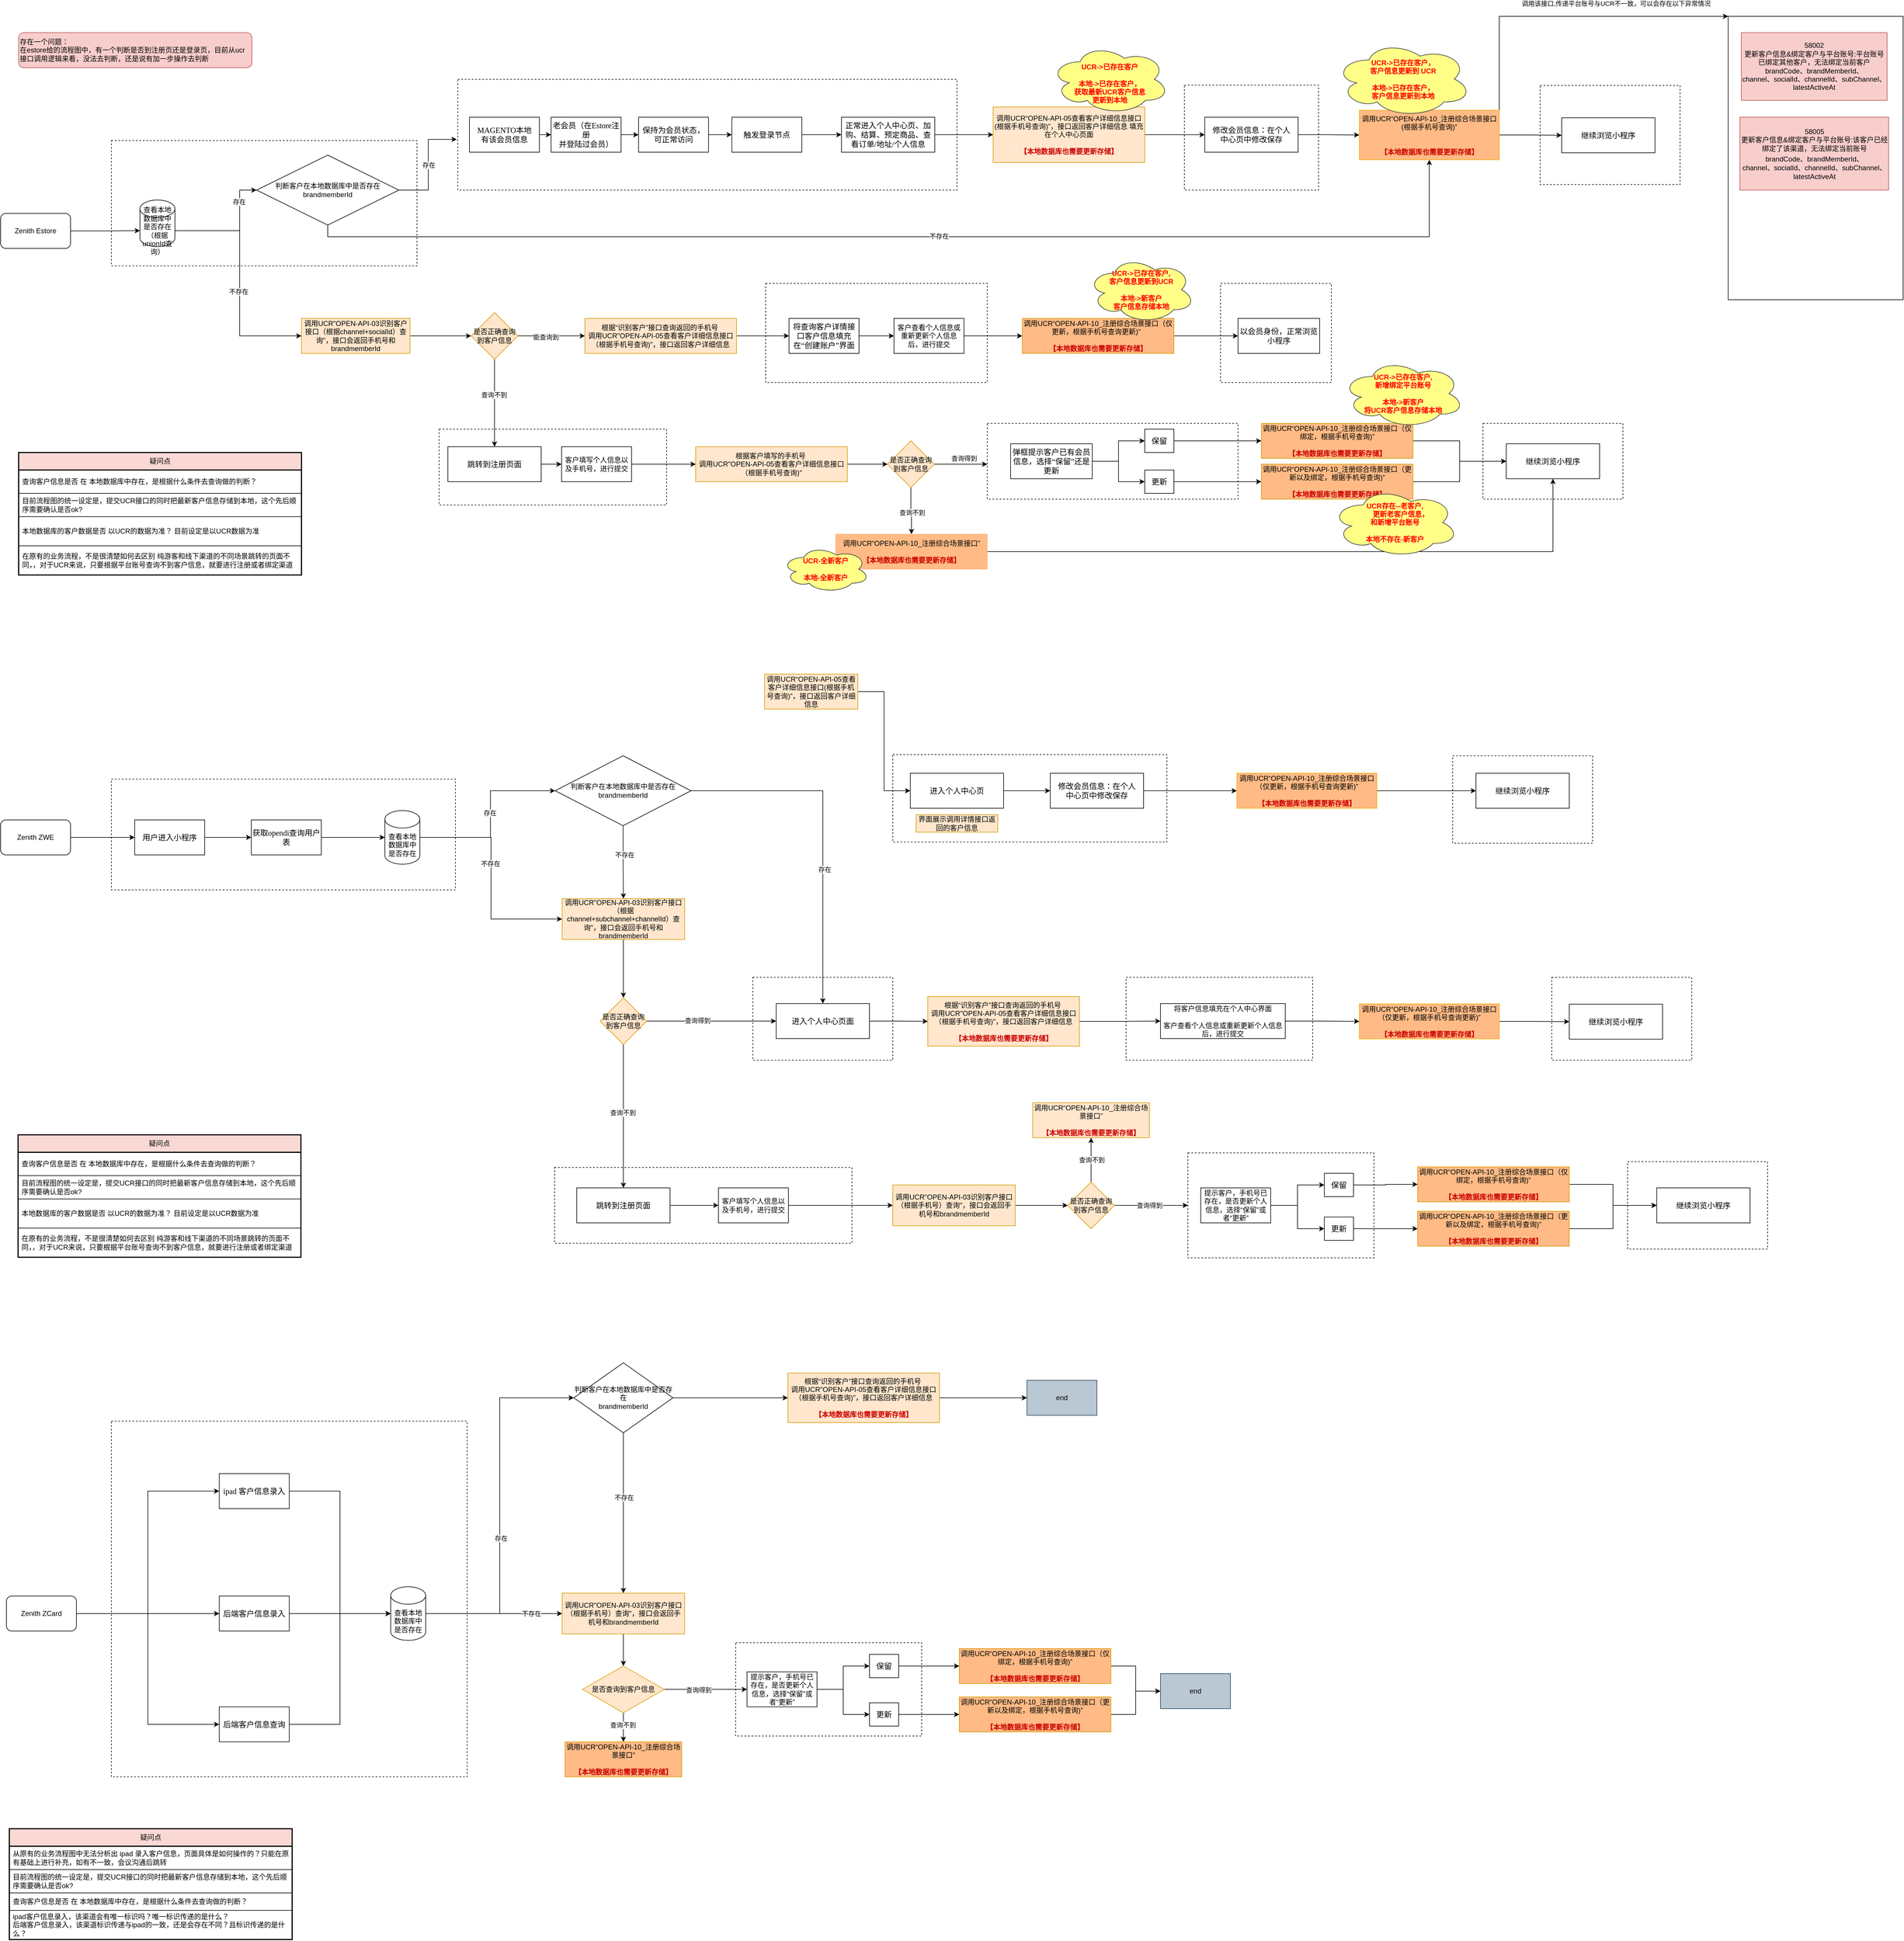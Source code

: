 <mxfile version="24.7.10">
  <diagram name="第 1 页" id="hqh7gR30OE5MKf-IJ9V2">
    <mxGraphModel dx="1803" dy="955" grid="1" gridSize="10" guides="1" tooltips="1" connect="1" arrows="1" fold="1" page="1" pageScale="1" pageWidth="827" pageHeight="1169" math="0" shadow="0">
      <root>
        <mxCell id="0" />
        <mxCell id="1" parent="0" />
        <mxCell id="8Ivr_NgXvTZtsLet6FPW-158" value="" style="rounded=0;whiteSpace=wrap;html=1;dashed=1;" parent="1" vertex="1">
          <mxGeometry x="200" y="265" width="524" height="215" as="geometry" />
        </mxCell>
        <mxCell id="8Ivr_NgXvTZtsLet6FPW-269" value="" style="rounded=0;whiteSpace=wrap;html=1;dashed=1;" parent="1" vertex="1">
          <mxGeometry x="1270.5" y="2841" width="319" height="160" as="geometry" />
        </mxCell>
        <mxCell id="8Ivr_NgXvTZtsLet6FPW-289" value="疑问点" style="swimlane;fontStyle=0;childLayout=stackLayout;horizontal=1;startSize=30;horizontalStack=0;resizeParent=1;resizeParentMax=0;resizeLast=0;collapsible=1;marginBottom=0;whiteSpace=wrap;html=1;fillColor=#FAD9D5;strokeColor=#0e0c0b;fontSize=12;strokeWidth=2;perimeterSpacing=1;" parent="1" vertex="1">
          <mxGeometry x="25" y="3160" width="485" height="190" as="geometry">
            <mxRectangle x="25" y="3160" width="80" height="30" as="alternateBounds" />
          </mxGeometry>
        </mxCell>
        <mxCell id="8Ivr_NgXvTZtsLet6FPW-290" value="从原有的业务流程图中无法分析出 ipad 录入客户信息，页面具体是如何操作的？只能在原有基础上进行补充，如有不一致，会议沟通后跳转" style="text;strokeColor=default;fillColor=none;align=left;verticalAlign=middle;spacingLeft=4;spacingRight=4;overflow=hidden;points=[[0,0.5],[1,0.5]];portConstraint=eastwest;rotatable=0;whiteSpace=wrap;html=1;" parent="8Ivr_NgXvTZtsLet6FPW-289" vertex="1">
          <mxGeometry y="30" width="485" height="40" as="geometry" />
        </mxCell>
        <mxCell id="8Ivr_NgXvTZtsLet6FPW-291" value="目前流程图的统一设定是，提交UCR接口的同时把最新客户信息存储到本地，这个先后顺序需要确认是否ok?" style="text;strokeColor=default;fillColor=none;align=left;verticalAlign=middle;spacingLeft=4;spacingRight=4;overflow=hidden;points=[[0,0.5],[1,0.5]];portConstraint=eastwest;rotatable=0;whiteSpace=wrap;html=1;" parent="8Ivr_NgXvTZtsLet6FPW-289" vertex="1">
          <mxGeometry y="70" width="485" height="40" as="geometry" />
        </mxCell>
        <mxCell id="8Ivr_NgXvTZtsLet6FPW-292" value="查询客户信息是否 在 本地数据库中存在，是根据什么条件去查询做的判断？" style="text;strokeColor=default;fillColor=none;align=left;verticalAlign=middle;spacingLeft=4;spacingRight=4;overflow=hidden;points=[[0,0.5],[1,0.5]];portConstraint=eastwest;rotatable=0;whiteSpace=wrap;html=1;" parent="8Ivr_NgXvTZtsLet6FPW-289" vertex="1">
          <mxGeometry y="110" width="485" height="30" as="geometry" />
        </mxCell>
        <mxCell id="8Ivr_NgXvTZtsLet6FPW-293" value="ipad客户信息录入，该渠道会有唯一标识吗？唯一标识传递的是什么？&lt;div&gt;后端客户信息录入，该渠道标识传递与ipad的一致，还是会存在不同？且标识传递的是什么？&lt;/div&gt;" style="text;strokeColor=default;fillColor=none;align=left;verticalAlign=middle;spacingLeft=4;spacingRight=4;overflow=hidden;points=[[0,0.5],[1,0.5]];portConstraint=eastwest;rotatable=0;whiteSpace=wrap;html=1;" parent="8Ivr_NgXvTZtsLet6FPW-289" vertex="1">
          <mxGeometry y="140" width="485" height="50" as="geometry" />
        </mxCell>
        <mxCell id="8Ivr_NgXvTZtsLet6FPW-238" value="" style="rounded=0;whiteSpace=wrap;html=1;dashed=1;" parent="1" vertex="1">
          <mxGeometry x="200" y="2461" width="610" height="610" as="geometry" />
        </mxCell>
        <mxCell id="8Ivr_NgXvTZtsLet6FPW-232" value="" style="rounded=0;whiteSpace=wrap;html=1;dashed=1;" parent="1" vertex="1">
          <mxGeometry x="2670" y="1700" width="240" height="142" as="geometry" />
        </mxCell>
        <mxCell id="8Ivr_NgXvTZtsLet6FPW-229" value="" style="rounded=0;whiteSpace=wrap;html=1;dashed=1;" parent="1" vertex="1">
          <mxGeometry x="1940" y="1700" width="320" height="142" as="geometry" />
        </mxCell>
        <mxCell id="8Ivr_NgXvTZtsLet6FPW-222" value="" style="rounded=0;whiteSpace=wrap;html=1;dashed=1;" parent="1" vertex="1">
          <mxGeometry x="1300" y="1700" width="240" height="142" as="geometry" />
        </mxCell>
        <mxCell id="8Ivr_NgXvTZtsLet6FPW-214" value="" style="rounded=0;whiteSpace=wrap;html=1;dashed=1;" parent="1" vertex="1">
          <mxGeometry x="2800" y="2016" width="240" height="150" as="geometry" />
        </mxCell>
        <mxCell id="8Ivr_NgXvTZtsLet6FPW-154" value="" style="rounded=0;whiteSpace=wrap;html=1;dashed=1;" parent="1" vertex="1">
          <mxGeometry x="960" y="2026" width="510" height="130" as="geometry" />
        </mxCell>
        <mxCell id="8Ivr_NgXvTZtsLet6FPW-141" value="" style="rounded=0;whiteSpace=wrap;html=1;dashed=1;" parent="1" vertex="1">
          <mxGeometry x="1540" y="1318" width="470" height="150" as="geometry" />
        </mxCell>
        <mxCell id="8Ivr_NgXvTZtsLet6FPW-149" value="" style="rounded=0;whiteSpace=wrap;html=1;dashed=1;" parent="1" vertex="1">
          <mxGeometry x="2500" y="1320" width="240" height="150" as="geometry" />
        </mxCell>
        <mxCell id="8Ivr_NgXvTZtsLet6FPW-119" value="" style="rounded=0;whiteSpace=wrap;html=1;dashed=1;" parent="1" vertex="1">
          <mxGeometry x="200" y="1360" width="590" height="190" as="geometry" />
        </mxCell>
        <mxCell id="8Ivr_NgXvTZtsLet6FPW-107" value="" style="rounded=0;whiteSpace=wrap;html=1;dashed=1;" parent="1" vertex="1">
          <mxGeometry x="2552" y="750" width="240" height="130" as="geometry" />
        </mxCell>
        <mxCell id="8Ivr_NgXvTZtsLet6FPW-74" value="" style="rounded=0;whiteSpace=wrap;html=1;dashed=1;" parent="1" vertex="1">
          <mxGeometry x="762" y="760" width="390" height="130" as="geometry" />
        </mxCell>
        <mxCell id="8Ivr_NgXvTZtsLet6FPW-71" value="" style="rounded=0;whiteSpace=wrap;html=1;dashed=1;" parent="1" vertex="1">
          <mxGeometry x="2102" y="510" width="190" height="170" as="geometry" />
        </mxCell>
        <mxCell id="8Ivr_NgXvTZtsLet6FPW-64" value="" style="rounded=0;whiteSpace=wrap;html=1;dashed=1;" parent="1" vertex="1">
          <mxGeometry x="1322" y="510" width="380" height="170" as="geometry" />
        </mxCell>
        <mxCell id="8Ivr_NgXvTZtsLet6FPW-46" value="" style="rounded=0;whiteSpace=wrap;html=1;dashed=1;" parent="1" vertex="1">
          <mxGeometry x="2650" y="170.5" width="240" height="170" as="geometry" />
        </mxCell>
        <mxCell id="8Ivr_NgXvTZtsLet6FPW-37" value="" style="rounded=0;whiteSpace=wrap;html=1;dashed=1;" parent="1" vertex="1">
          <mxGeometry x="2040" y="170" width="230" height="180" as="geometry" />
        </mxCell>
        <mxCell id="8Ivr_NgXvTZtsLet6FPW-1" value="Zenith Estore" style="rounded=1;whiteSpace=wrap;html=1;" parent="1" vertex="1">
          <mxGeometry x="10" y="390" width="120" height="60" as="geometry" />
        </mxCell>
        <mxCell id="8Ivr_NgXvTZtsLet6FPW-298" style="edgeStyle=orthogonalEdgeStyle;rounded=0;orthogonalLoop=1;jettySize=auto;html=1;exitX=1;exitY=0;exitDx=0;exitDy=52.5;exitPerimeter=0;entryX=0;entryY=0.5;entryDx=0;entryDy=0;" parent="1" source="8Ivr_NgXvTZtsLet6FPW-2" target="8Ivr_NgXvTZtsLet6FPW-6" edge="1">
          <mxGeometry relative="1" as="geometry">
            <Array as="points">
              <mxPoint x="420" y="419" />
              <mxPoint x="420" y="600" />
            </Array>
          </mxGeometry>
        </mxCell>
        <mxCell id="8Ivr_NgXvTZtsLet6FPW-299" value="不存在" style="edgeLabel;html=1;align=center;verticalAlign=middle;resizable=0;points=[];" parent="8Ivr_NgXvTZtsLet6FPW-298" vertex="1" connectable="0">
          <mxGeometry x="0.081" y="-2" relative="1" as="geometry">
            <mxPoint as="offset" />
          </mxGeometry>
        </mxCell>
        <mxCell id="8Ivr_NgXvTZtsLet6FPW-302" style="edgeStyle=orthogonalEdgeStyle;rounded=0;orthogonalLoop=1;jettySize=auto;html=1;exitX=1;exitY=0;exitDx=0;exitDy=52.5;exitPerimeter=0;entryX=0;entryY=0.5;entryDx=0;entryDy=0;" parent="1" source="8Ivr_NgXvTZtsLet6FPW-2" target="8Ivr_NgXvTZtsLet6FPW-14" edge="1">
          <mxGeometry relative="1" as="geometry">
            <Array as="points">
              <mxPoint x="420" y="420" />
              <mxPoint x="420" y="350" />
            </Array>
          </mxGeometry>
        </mxCell>
        <mxCell id="8Ivr_NgXvTZtsLet6FPW-303" value="存在" style="edgeLabel;html=1;align=center;verticalAlign=middle;resizable=0;points=[];" parent="8Ivr_NgXvTZtsLet6FPW-302" vertex="1" connectable="0">
          <mxGeometry x="0.539" y="1" relative="1" as="geometry">
            <mxPoint as="offset" />
          </mxGeometry>
        </mxCell>
        <mxCell id="8Ivr_NgXvTZtsLet6FPW-2" value="查看本地数据库中是否存在&lt;div&gt;（根据unionId查询）&lt;/div&gt;" style="shape=cylinder3;whiteSpace=wrap;html=1;boundedLbl=1;backgroundOutline=1;size=15;" parent="1" vertex="1">
          <mxGeometry x="249" y="367" width="60" height="80" as="geometry" />
        </mxCell>
        <mxCell id="8Ivr_NgXvTZtsLet6FPW-310" style="edgeStyle=orthogonalEdgeStyle;rounded=0;orthogonalLoop=1;jettySize=auto;html=1;exitX=1;exitY=0.5;exitDx=0;exitDy=0;entryX=0;entryY=0.5;entryDx=0;entryDy=0;" parent="1" source="8Ivr_NgXvTZtsLet6FPW-6" target="8Ivr_NgXvTZtsLet6FPW-53" edge="1">
          <mxGeometry relative="1" as="geometry" />
        </mxCell>
        <mxCell id="8Ivr_NgXvTZtsLet6FPW-6" value="调用UCR&quot;OPEN-API-03识别客户接口（根据channel+socialId）查询&quot;，接口会返回手机号和brandmemberId" style="rounded=0;whiteSpace=wrap;html=1;fillColor=#ffe6cc;strokeColor=#d79b00;" parent="1" vertex="1">
          <mxGeometry x="526" y="570" width="186" height="60" as="geometry" />
        </mxCell>
        <mxCell id="8Ivr_NgXvTZtsLet6FPW-50" style="edgeStyle=orthogonalEdgeStyle;rounded=0;orthogonalLoop=1;jettySize=auto;html=1;exitX=0.5;exitY=1;exitDx=0;exitDy=0;entryX=0.5;entryY=1;entryDx=0;entryDy=0;" parent="1" source="8Ivr_NgXvTZtsLet6FPW-14" target="8Ivr_NgXvTZtsLet6FPW-44" edge="1">
          <mxGeometry relative="1" as="geometry">
            <mxPoint x="790" y="490" as="targetPoint" />
          </mxGeometry>
        </mxCell>
        <mxCell id="8Ivr_NgXvTZtsLet6FPW-331" value="不存在" style="edgeLabel;html=1;align=center;verticalAlign=middle;resizable=0;points=[];" parent="8Ivr_NgXvTZtsLet6FPW-50" vertex="1" connectable="0">
          <mxGeometry x="0.046" y="1" relative="1" as="geometry">
            <mxPoint as="offset" />
          </mxGeometry>
        </mxCell>
        <mxCell id="8Ivr_NgXvTZtsLet6FPW-14" value="判断客户在本地数据库中是否存在&lt;div&gt;brandmemberId&lt;/div&gt;" style="rhombus;whiteSpace=wrap;html=1;" parent="1" vertex="1">
          <mxGeometry x="449" y="290" width="244" height="120" as="geometry" />
        </mxCell>
        <mxCell id="8Ivr_NgXvTZtsLet6FPW-313" style="edgeStyle=orthogonalEdgeStyle;rounded=0;orthogonalLoop=1;jettySize=auto;html=1;exitX=1;exitY=0.5;exitDx=0;exitDy=0;entryX=0;entryY=0.5;entryDx=0;entryDy=0;" parent="1" source="8Ivr_NgXvTZtsLet6FPW-15" target="8Ivr_NgXvTZtsLet6FPW-42" edge="1">
          <mxGeometry relative="1" as="geometry" />
        </mxCell>
        <mxCell id="8Ivr_NgXvTZtsLet6FPW-15" value="调用UCR“OPEN-API-05查看客户详细信息接口(根据手机号查询)”，接口返回客户详细信息 填充在个人中心页面&lt;div&gt;&lt;br&gt;&lt;/div&gt;&lt;div&gt;&lt;font color=&quot;#cc0000&quot;&gt;&lt;b&gt;【本地数据库也需要更新存储】&lt;/b&gt;&lt;/font&gt;&lt;/div&gt;" style="rounded=0;whiteSpace=wrap;html=1;fillColor=#ffe6cc;strokeColor=#d79b00;" parent="1" vertex="1">
          <mxGeometry x="1712" y="207.5" width="260" height="95" as="geometry" />
        </mxCell>
        <mxCell id="8Ivr_NgXvTZtsLet6FPW-26" value="" style="rounded=0;whiteSpace=wrap;html=1;dashed=1;" parent="1" vertex="1">
          <mxGeometry x="794" y="160" width="856" height="190" as="geometry" />
        </mxCell>
        <mxCell id="8Ivr_NgXvTZtsLet6FPW-27" style="edgeStyle=orthogonalEdgeStyle;rounded=0;orthogonalLoop=1;jettySize=auto;html=1;exitX=1;exitY=0.5;exitDx=0;exitDy=0;entryX=-0.002;entryY=0.542;entryDx=0;entryDy=0;entryPerimeter=0;" parent="1" source="8Ivr_NgXvTZtsLet6FPW-14" target="8Ivr_NgXvTZtsLet6FPW-26" edge="1">
          <mxGeometry relative="1" as="geometry" />
        </mxCell>
        <mxCell id="8Ivr_NgXvTZtsLet6FPW-28" value="存在" style="edgeLabel;html=1;align=center;verticalAlign=middle;resizable=0;points=[];" parent="8Ivr_NgXvTZtsLet6FPW-27" vertex="1" connectable="0">
          <mxGeometry x="0.011" relative="1" as="geometry">
            <mxPoint as="offset" />
          </mxGeometry>
        </mxCell>
        <mxCell id="8Ivr_NgXvTZtsLet6FPW-31" value="" style="edgeStyle=orthogonalEdgeStyle;rounded=0;orthogonalLoop=1;jettySize=auto;html=1;" parent="1" source="8Ivr_NgXvTZtsLet6FPW-29" target="8Ivr_NgXvTZtsLet6FPW-30" edge="1">
          <mxGeometry relative="1" as="geometry" />
        </mxCell>
        <mxCell id="8Ivr_NgXvTZtsLet6FPW-29" value="&lt;div&gt;&lt;span style=&quot;font-family: PingFangSC-Regular; font-size: 10pt;&quot;&gt;MAGENTO本地&lt;br/&gt;&lt;/span&gt;&lt;/div&gt;&lt;div&gt;&lt;span style=&quot;font-family: PingFangSC-Regular; font-size: 10pt;&quot;&gt;有该会员信息&lt;/span&gt;&lt;/div&gt;" style="rounded=0;whiteSpace=wrap;html=1;" parent="1" vertex="1">
          <mxGeometry x="814" y="225" width="120" height="60" as="geometry" />
        </mxCell>
        <mxCell id="8Ivr_NgXvTZtsLet6FPW-33" value="" style="edgeStyle=orthogonalEdgeStyle;rounded=0;orthogonalLoop=1;jettySize=auto;html=1;" parent="1" source="8Ivr_NgXvTZtsLet6FPW-30" target="8Ivr_NgXvTZtsLet6FPW-32" edge="1">
          <mxGeometry relative="1" as="geometry" />
        </mxCell>
        <mxCell id="8Ivr_NgXvTZtsLet6FPW-30" value="&lt;div&gt;&lt;span style=&quot;font-family: PingFangSC-Regular; font-size: 10pt;&quot;&gt;⽼会员（在Estore注册&lt;br/&gt;&lt;/span&gt;&lt;/div&gt;&lt;div&gt;&lt;span style=&quot;font-family: PingFangSC-Regular; font-size: 10pt;&quot;&gt;并登陆过会员）&lt;/span&gt;&lt;/div&gt;" style="whiteSpace=wrap;html=1;rounded=0;" parent="1" vertex="1">
          <mxGeometry x="954" y="225" width="120" height="60" as="geometry" />
        </mxCell>
        <mxCell id="8Ivr_NgXvTZtsLet6FPW-35" value="" style="edgeStyle=orthogonalEdgeStyle;rounded=0;orthogonalLoop=1;jettySize=auto;html=1;" parent="1" source="8Ivr_NgXvTZtsLet6FPW-32" target="8Ivr_NgXvTZtsLet6FPW-34" edge="1">
          <mxGeometry relative="1" as="geometry" />
        </mxCell>
        <mxCell id="8Ivr_NgXvTZtsLet6FPW-32" value="&lt;div&gt;&lt;span style=&quot;font-family: PingFangSC-Regular; font-size: 10pt;&quot;&gt;保持为会员状态，&lt;br/&gt;&lt;/span&gt;&lt;/div&gt;&lt;div&gt;&lt;span style=&quot;font-family: PingFangSC-Regular; font-size: 10pt;&quot;&gt;可正常访问&lt;/span&gt;&lt;/div&gt;" style="whiteSpace=wrap;html=1;rounded=0;" parent="1" vertex="1">
          <mxGeometry x="1104" y="225" width="120" height="60" as="geometry" />
        </mxCell>
        <mxCell id="8Ivr_NgXvTZtsLet6FPW-311" style="edgeStyle=orthogonalEdgeStyle;rounded=0;orthogonalLoop=1;jettySize=auto;html=1;exitX=1;exitY=0.5;exitDx=0;exitDy=0;entryX=0;entryY=0.5;entryDx=0;entryDy=0;" parent="1" source="8Ivr_NgXvTZtsLet6FPW-34" target="8Ivr_NgXvTZtsLet6FPW-39" edge="1">
          <mxGeometry relative="1" as="geometry" />
        </mxCell>
        <mxCell id="8Ivr_NgXvTZtsLet6FPW-34" value="&lt;br&gt;&lt;div&gt;&lt;span style=&quot;mso-spacerun:&#39;yes&#39;;font-family:PingFangSC-Regular;color:rgb(0,0,0);font-size:10.0pt;mso-font-kerning:0.0pt;&quot;&gt;&lt;font face=&quot;PingFangSC-Regular&quot;&gt;触发登录节点&lt;/font&gt;&lt;/span&gt;&lt;/div&gt;&lt;div&gt;&lt;br&gt;&lt;/div&gt;" style="whiteSpace=wrap;html=1;rounded=0;" parent="1" vertex="1">
          <mxGeometry x="1264" y="225" width="120" height="60" as="geometry" />
        </mxCell>
        <mxCell id="8Ivr_NgXvTZtsLet6FPW-312" style="edgeStyle=orthogonalEdgeStyle;rounded=0;orthogonalLoop=1;jettySize=auto;html=1;exitX=1;exitY=0.5;exitDx=0;exitDy=0;entryX=0;entryY=0.5;entryDx=0;entryDy=0;" parent="1" source="8Ivr_NgXvTZtsLet6FPW-39" target="8Ivr_NgXvTZtsLet6FPW-15" edge="1">
          <mxGeometry relative="1" as="geometry" />
        </mxCell>
        <mxCell id="8Ivr_NgXvTZtsLet6FPW-39" value="&lt;div&gt;&lt;span style=&quot;font-family: PingFangSC-Regular; font-size: 10pt;&quot;&gt;正常进⼊&lt;/span&gt;&lt;span style=&quot;font-family: PingFangSC-Regular; font-size: 10pt;&quot;&gt;个⼈中⼼⻚&lt;/span&gt;&lt;span style=&quot;font-family: PingFangSC-Regular; font-size: 10pt;&quot;&gt;、&lt;/span&gt;&lt;span style=&quot;font-family: PingFangSC-Regular; font-size: 10pt;&quot;&gt;加&lt;/span&gt;&lt;/div&gt;&lt;div&gt;&lt;span style=&quot;font-family: PingFangSC-Regular; font-size: 10pt;&quot;&gt;购&lt;/span&gt;&lt;span style=&quot;font-family: PingFangSC-Regular; font-size: 10pt;&quot;&gt;、&lt;/span&gt;&lt;span style=&quot;font-family: PingFangSC-Regular; font-size: 10pt;&quot;&gt;结算&lt;/span&gt;&lt;span style=&quot;font-family: PingFangSC-Regular; font-size: 10pt;&quot;&gt;、&lt;/span&gt;&lt;span style=&quot;font-family: PingFangSC-Regular; font-size: 10pt;&quot;&gt;预定商品&lt;/span&gt;&lt;span style=&quot;font-family: PingFangSC-Regular; font-size: 10pt;&quot;&gt;、&lt;/span&gt;&lt;span style=&quot;font-family: PingFangSC-Regular; font-size: 10pt;&quot;&gt;查&lt;br/&gt;&lt;/span&gt;&lt;/div&gt;&lt;div&gt;&lt;span style=&quot;font-family: PingFangSC-Regular; font-size: 10pt;&quot;&gt;看订单/地址/个⼈信息&lt;/span&gt;&lt;/div&gt;" style="whiteSpace=wrap;html=1;rounded=0;" parent="1" vertex="1">
          <mxGeometry x="1452" y="225" width="160" height="60" as="geometry" />
        </mxCell>
        <mxCell id="8Ivr_NgXvTZtsLet6FPW-315" style="edgeStyle=orthogonalEdgeStyle;rounded=0;orthogonalLoop=1;jettySize=auto;html=1;exitX=1;exitY=0.5;exitDx=0;exitDy=0;entryX=0;entryY=0.5;entryDx=0;entryDy=0;" parent="1" source="8Ivr_NgXvTZtsLet6FPW-42" target="8Ivr_NgXvTZtsLet6FPW-44" edge="1">
          <mxGeometry relative="1" as="geometry" />
        </mxCell>
        <mxCell id="8Ivr_NgXvTZtsLet6FPW-42" value="&lt;div&gt;&lt;span style=&quot;font-family: PingFangSC-Regular; font-size: 10pt;&quot;&gt;修改会员信息：在个⼈&lt;br/&gt;&lt;/span&gt;&lt;/div&gt;&lt;div&gt;&lt;span style=&quot;font-family: PingFangSC-Regular; font-size: 10pt;&quot;&gt;中⼼⻚中修改保存&lt;/span&gt;&lt;/div&gt;" style="whiteSpace=wrap;html=1;rounded=0;" parent="1" vertex="1">
          <mxGeometry x="2075" y="225" width="160" height="60" as="geometry" />
        </mxCell>
        <mxCell id="8Ivr_NgXvTZtsLet6FPW-49" style="edgeStyle=orthogonalEdgeStyle;rounded=0;orthogonalLoop=1;jettySize=auto;html=1;exitX=1;exitY=0.5;exitDx=0;exitDy=0;entryX=0;entryY=0.5;entryDx=0;entryDy=0;" parent="1" source="8Ivr_NgXvTZtsLet6FPW-44" target="8Ivr_NgXvTZtsLet6FPW-47" edge="1">
          <mxGeometry relative="1" as="geometry" />
        </mxCell>
        <mxCell id="7erQzGw_RjSB4sMLvAjV-6" style="edgeStyle=orthogonalEdgeStyle;rounded=0;orthogonalLoop=1;jettySize=auto;html=1;exitX=1;exitY=0;exitDx=0;exitDy=0;entryX=0;entryY=0;entryDx=0;entryDy=0;" edge="1" parent="1" source="8Ivr_NgXvTZtsLet6FPW-44" target="7erQzGw_RjSB4sMLvAjV-2">
          <mxGeometry relative="1" as="geometry">
            <Array as="points">
              <mxPoint x="2580" y="52" />
            </Array>
          </mxGeometry>
        </mxCell>
        <mxCell id="7erQzGw_RjSB4sMLvAjV-7" value="调用该接口,传递平台账号与UCR不一致，可以会存在以下异常情况" style="edgeLabel;html=1;align=center;verticalAlign=middle;resizable=0;points=[];" vertex="1" connectable="0" parent="7erQzGw_RjSB4sMLvAjV-6">
          <mxGeometry x="0.108" y="-1" relative="1" as="geometry">
            <mxPoint x="54" y="-23" as="offset" />
          </mxGeometry>
        </mxCell>
        <mxCell id="8Ivr_NgXvTZtsLet6FPW-44" value="调用UCR“OPEN-API-10_注册综合场景接口(根据手机号查询)”&lt;div&gt;&lt;br&gt;&lt;/div&gt;&lt;div&gt;&lt;br&gt;&lt;/div&gt;&lt;div&gt;&lt;font color=&quot;#cc0000&quot;&gt;&lt;b&gt;【本地数据库也需要更新存储&lt;span style=&quot;background-color: initial;&quot;&gt;】&lt;/span&gt;&lt;/b&gt;&lt;/font&gt;&lt;/div&gt;" style="rounded=0;whiteSpace=wrap;html=1;fillColor=#FFBA85;strokeColor=#f1af09;" parent="1" vertex="1">
          <mxGeometry x="2340" y="213" width="240" height="85" as="geometry" />
        </mxCell>
        <mxCell id="8Ivr_NgXvTZtsLet6FPW-47" value="&lt;div&gt;&lt;span style=&quot;font-family: PingFangSC-Regular; font-size: 10pt;&quot;&gt;继续浏览⼩程序&lt;/span&gt;&lt;/div&gt;" style="whiteSpace=wrap;html=1;rounded=0;" parent="1" vertex="1">
          <mxGeometry x="2687" y="226" width="160" height="60" as="geometry" />
        </mxCell>
        <mxCell id="8Ivr_NgXvTZtsLet6FPW-56" value="" style="edgeStyle=orthogonalEdgeStyle;rounded=0;orthogonalLoop=1;jettySize=auto;html=1;entryX=0.5;entryY=0;entryDx=0;entryDy=0;" parent="1" source="8Ivr_NgXvTZtsLet6FPW-53" target="8Ivr_NgXvTZtsLet6FPW-75" edge="1">
          <mxGeometry relative="1" as="geometry">
            <mxPoint x="857" y="750" as="targetPoint" />
          </mxGeometry>
        </mxCell>
        <mxCell id="8Ivr_NgXvTZtsLet6FPW-60" value="查询不到" style="edgeLabel;html=1;align=center;verticalAlign=middle;resizable=0;points=[];" parent="8Ivr_NgXvTZtsLet6FPW-56" vertex="1" connectable="0">
          <mxGeometry x="-0.185" y="-1" relative="1" as="geometry">
            <mxPoint as="offset" />
          </mxGeometry>
        </mxCell>
        <mxCell id="8Ivr_NgXvTZtsLet6FPW-61" style="edgeStyle=orthogonalEdgeStyle;rounded=0;orthogonalLoop=1;jettySize=auto;html=1;exitX=1;exitY=0.5;exitDx=0;exitDy=0;entryX=0;entryY=0.5;entryDx=0;entryDy=0;" parent="1" source="8Ivr_NgXvTZtsLet6FPW-53" edge="1">
          <mxGeometry relative="1" as="geometry">
            <mxPoint x="1012" y="600" as="targetPoint" />
          </mxGeometry>
        </mxCell>
        <mxCell id="8Ivr_NgXvTZtsLet6FPW-62" value="能查询到" style="edgeLabel;html=1;align=center;verticalAlign=middle;resizable=0;points=[];" parent="8Ivr_NgXvTZtsLet6FPW-61" vertex="1" connectable="0">
          <mxGeometry x="-0.168" y="-2" relative="1" as="geometry">
            <mxPoint as="offset" />
          </mxGeometry>
        </mxCell>
        <mxCell id="8Ivr_NgXvTZtsLet6FPW-53" value="是否正确查询到客户信息" style="rhombus;whiteSpace=wrap;html=1;fillColor=#ffe6cc;strokeColor=#d79b00;rounded=0;" parent="1" vertex="1">
          <mxGeometry x="817" y="560" width="80" height="80" as="geometry" />
        </mxCell>
        <mxCell id="8Ivr_NgXvTZtsLet6FPW-68" style="edgeStyle=orthogonalEdgeStyle;rounded=0;orthogonalLoop=1;jettySize=auto;html=1;exitX=1;exitY=0.5;exitDx=0;exitDy=0;entryX=0;entryY=0.5;entryDx=0;entryDy=0;" parent="1" source="8Ivr_NgXvTZtsLet6FPW-63" target="8Ivr_NgXvTZtsLet6FPW-65" edge="1">
          <mxGeometry relative="1" as="geometry" />
        </mxCell>
        <mxCell id="8Ivr_NgXvTZtsLet6FPW-63" value="根据“识别客户”接口查询返回的手机号&amp;nbsp;&lt;br&gt;调用UCR&quot;OPEN-API-05查看客户详细信息接口（根据手机号查询)&quot;，接口返回客户详细信息" style="rounded=0;whiteSpace=wrap;html=1;fillColor=#ffe6cc;strokeColor=#d79b00;" parent="1" vertex="1">
          <mxGeometry x="1012" y="570" width="260" height="60" as="geometry" />
        </mxCell>
        <mxCell id="8Ivr_NgXvTZtsLet6FPW-69" value="" style="edgeStyle=orthogonalEdgeStyle;rounded=0;orthogonalLoop=1;jettySize=auto;html=1;" parent="1" source="8Ivr_NgXvTZtsLet6FPW-65" target="8Ivr_NgXvTZtsLet6FPW-66" edge="1">
          <mxGeometry relative="1" as="geometry" />
        </mxCell>
        <mxCell id="8Ivr_NgXvTZtsLet6FPW-65" value="&lt;font face=&quot;PingFangSC-Regular&quot;&gt;&lt;span style=&quot;font-size: 13.333px;&quot;&gt;将查询客户详情接口客户信息填充在“创建账户”界面&lt;/span&gt;&lt;/font&gt;" style="whiteSpace=wrap;html=1;rounded=0;fontStyle=0" parent="1" vertex="1">
          <mxGeometry x="1362" y="570" width="120" height="60" as="geometry" />
        </mxCell>
        <mxCell id="8Ivr_NgXvTZtsLet6FPW-70" style="edgeStyle=orthogonalEdgeStyle;rounded=0;orthogonalLoop=1;jettySize=auto;html=1;exitX=1;exitY=0.5;exitDx=0;exitDy=0;entryX=0;entryY=0.5;entryDx=0;entryDy=0;" parent="1" source="8Ivr_NgXvTZtsLet6FPW-66" target="8Ivr_NgXvTZtsLet6FPW-67" edge="1">
          <mxGeometry relative="1" as="geometry" />
        </mxCell>
        <mxCell id="8Ivr_NgXvTZtsLet6FPW-66" value="客户查看个人信息或重新更新个人信息后，进行提交" style="whiteSpace=wrap;html=1;rounded=0;" parent="1" vertex="1">
          <mxGeometry x="1542" y="570" width="120" height="60" as="geometry" />
        </mxCell>
        <mxCell id="8Ivr_NgXvTZtsLet6FPW-73" style="edgeStyle=orthogonalEdgeStyle;rounded=0;orthogonalLoop=1;jettySize=auto;html=1;exitX=1;exitY=0.5;exitDx=0;exitDy=0;entryX=0;entryY=0.5;entryDx=0;entryDy=0;" parent="1" source="8Ivr_NgXvTZtsLet6FPW-67" target="8Ivr_NgXvTZtsLet6FPW-72" edge="1">
          <mxGeometry relative="1" as="geometry" />
        </mxCell>
        <mxCell id="8Ivr_NgXvTZtsLet6FPW-67" value="调用UCR“OPEN-API-10_注册综合场景接口（仅更新，根据手机号查询更新)”&amp;nbsp;&amp;nbsp;&lt;div&gt;&lt;br&gt;&lt;b&gt;&lt;font color=&quot;#cc0000&quot;&gt;【本地数据库也需要更新存储】&lt;/font&gt;&lt;/b&gt;&lt;/div&gt;" style="rounded=0;whiteSpace=wrap;html=1;fillColor=#FFBA85;strokeColor=#d79b00;" parent="1" vertex="1">
          <mxGeometry x="1762" y="570" width="260" height="60" as="geometry" />
        </mxCell>
        <mxCell id="8Ivr_NgXvTZtsLet6FPW-72" value="&lt;div&gt;&lt;span style=&quot;font-family: PingFangSC-Regular; font-size: 10pt;&quot;&gt;以会员身份，正常浏览&lt;br/&gt;&lt;/span&gt;&lt;/div&gt;&lt;div&gt;&lt;span style=&quot;font-family: PingFangSC-Regular; font-size: 10pt;&quot;&gt;⼩程序&lt;/span&gt;&lt;/div&gt;" style="whiteSpace=wrap;html=1;rounded=0;" parent="1" vertex="1">
          <mxGeometry x="2132" y="570" width="140" height="60" as="geometry" />
        </mxCell>
        <mxCell id="8Ivr_NgXvTZtsLet6FPW-78" value="" style="edgeStyle=orthogonalEdgeStyle;rounded=0;orthogonalLoop=1;jettySize=auto;html=1;" parent="1" source="8Ivr_NgXvTZtsLet6FPW-75" target="8Ivr_NgXvTZtsLet6FPW-77" edge="1">
          <mxGeometry relative="1" as="geometry" />
        </mxCell>
        <mxCell id="8Ivr_NgXvTZtsLet6FPW-75" value="&lt;font face=&quot;PingFangSC-Regular&quot;&gt;&lt;span style=&quot;font-size: 13.333px;&quot;&gt;跳转到注册页面&lt;/span&gt;&lt;/font&gt;" style="whiteSpace=wrap;html=1;rounded=0;" parent="1" vertex="1">
          <mxGeometry x="777" y="790" width="160" height="60" as="geometry" />
        </mxCell>
        <mxCell id="8Ivr_NgXvTZtsLet6FPW-84" style="edgeStyle=orthogonalEdgeStyle;rounded=0;orthogonalLoop=1;jettySize=auto;html=1;exitX=1;exitY=0.5;exitDx=0;exitDy=0;entryX=0;entryY=0.5;entryDx=0;entryDy=0;" parent="1" source="8Ivr_NgXvTZtsLet6FPW-77" target="8Ivr_NgXvTZtsLet6FPW-83" edge="1">
          <mxGeometry relative="1" as="geometry" />
        </mxCell>
        <mxCell id="8Ivr_NgXvTZtsLet6FPW-77" value="客户填写个人信息以及手机号，进行提交" style="whiteSpace=wrap;html=1;rounded=0;" parent="1" vertex="1">
          <mxGeometry x="972" y="790" width="120" height="60" as="geometry" />
        </mxCell>
        <mxCell id="8Ivr_NgXvTZtsLet6FPW-87" style="edgeStyle=orthogonalEdgeStyle;rounded=0;orthogonalLoop=1;jettySize=auto;html=1;exitX=1;exitY=0.5;exitDx=0;exitDy=0;entryX=0;entryY=0.5;entryDx=0;entryDy=0;" parent="1" source="8Ivr_NgXvTZtsLet6FPW-83" target="8Ivr_NgXvTZtsLet6FPW-86" edge="1">
          <mxGeometry relative="1" as="geometry" />
        </mxCell>
        <mxCell id="8Ivr_NgXvTZtsLet6FPW-83" value="根据客户填写的手机号&amp;nbsp;&lt;br&gt;调用UCR&quot;OPEN-API-05查看客户详细信息接口（根据手机号查询)&quot;" style="rounded=0;whiteSpace=wrap;html=1;fillColor=#ffe6cc;strokeColor=#d79b00;" parent="1" vertex="1">
          <mxGeometry x="1202" y="790" width="260" height="60" as="geometry" />
        </mxCell>
        <mxCell id="8Ivr_NgXvTZtsLet6FPW-89" style="edgeStyle=orthogonalEdgeStyle;rounded=0;orthogonalLoop=1;jettySize=auto;html=1;exitX=0.5;exitY=1;exitDx=0;exitDy=0;entryX=0.5;entryY=0;entryDx=0;entryDy=0;" parent="1" source="8Ivr_NgXvTZtsLet6FPW-86" target="8Ivr_NgXvTZtsLet6FPW-88" edge="1">
          <mxGeometry relative="1" as="geometry" />
        </mxCell>
        <mxCell id="8Ivr_NgXvTZtsLet6FPW-90" value="查询不到" style="edgeLabel;html=1;align=center;verticalAlign=middle;resizable=0;points=[];" parent="8Ivr_NgXvTZtsLet6FPW-89" vertex="1" connectable="0">
          <mxGeometry x="0.075" y="1" relative="1" as="geometry">
            <mxPoint as="offset" />
          </mxGeometry>
        </mxCell>
        <mxCell id="8Ivr_NgXvTZtsLet6FPW-91" style="edgeStyle=orthogonalEdgeStyle;rounded=0;orthogonalLoop=1;jettySize=auto;html=1;exitX=1;exitY=0.5;exitDx=0;exitDy=0;" parent="1" source="8Ivr_NgXvTZtsLet6FPW-86" edge="1">
          <mxGeometry relative="1" as="geometry">
            <mxPoint x="1702" y="820" as="targetPoint" />
          </mxGeometry>
        </mxCell>
        <mxCell id="8Ivr_NgXvTZtsLet6FPW-201" value="查询得到" style="edgeLabel;html=1;align=center;verticalAlign=middle;resizable=0;points=[];" parent="8Ivr_NgXvTZtsLet6FPW-91" vertex="1" connectable="0">
          <mxGeometry x="-0.21" y="2" relative="1" as="geometry">
            <mxPoint x="15" y="-8" as="offset" />
          </mxGeometry>
        </mxCell>
        <mxCell id="8Ivr_NgXvTZtsLet6FPW-86" value="是否正确查询到客户信息" style="rhombus;whiteSpace=wrap;html=1;fillColor=#ffe6cc;strokeColor=#d79b00;rounded=0;" parent="1" vertex="1">
          <mxGeometry x="1531" y="780" width="80" height="80" as="geometry" />
        </mxCell>
        <mxCell id="8Ivr_NgXvTZtsLet6FPW-115" style="edgeStyle=orthogonalEdgeStyle;rounded=0;orthogonalLoop=1;jettySize=auto;html=1;exitX=1;exitY=0.5;exitDx=0;exitDy=0;entryX=0.5;entryY=1;entryDx=0;entryDy=0;" parent="1" source="8Ivr_NgXvTZtsLet6FPW-88" target="8Ivr_NgXvTZtsLet6FPW-108" edge="1">
          <mxGeometry relative="1" as="geometry" />
        </mxCell>
        <mxCell id="8Ivr_NgXvTZtsLet6FPW-88" value="调用UCR“OPEN-API-10_注册综合场景接口”&lt;div&gt;&lt;br&gt;&lt;/div&gt;&lt;div&gt;&lt;b&gt;&lt;font color=&quot;#cc0000&quot;&gt;【本地数据库也需要更新存储】&lt;/font&gt;&lt;/b&gt;&lt;br&gt;&lt;/div&gt;" style="rounded=0;whiteSpace=wrap;html=1;fillColor=#FFBA85;strokeColor=#FFBA85;" parent="1" vertex="1">
          <mxGeometry x="1442" y="940" width="260" height="60" as="geometry" />
        </mxCell>
        <mxCell id="8Ivr_NgXvTZtsLet6FPW-92" value="" style="rounded=0;whiteSpace=wrap;html=1;dashed=1;" parent="1" vertex="1">
          <mxGeometry x="1702" y="750" width="430" height="130" as="geometry" />
        </mxCell>
        <mxCell id="8Ivr_NgXvTZtsLet6FPW-99" style="edgeStyle=orthogonalEdgeStyle;rounded=0;orthogonalLoop=1;jettySize=auto;html=1;exitX=1;exitY=0.5;exitDx=0;exitDy=0;" parent="1" source="8Ivr_NgXvTZtsLet6FPW-94" target="8Ivr_NgXvTZtsLet6FPW-95" edge="1">
          <mxGeometry relative="1" as="geometry" />
        </mxCell>
        <mxCell id="8Ivr_NgXvTZtsLet6FPW-100" style="edgeStyle=orthogonalEdgeStyle;rounded=0;orthogonalLoop=1;jettySize=auto;html=1;exitX=1;exitY=0.5;exitDx=0;exitDy=0;entryX=0;entryY=0.5;entryDx=0;entryDy=0;" parent="1" source="8Ivr_NgXvTZtsLet6FPW-94" target="8Ivr_NgXvTZtsLet6FPW-96" edge="1">
          <mxGeometry relative="1" as="geometry" />
        </mxCell>
        <mxCell id="8Ivr_NgXvTZtsLet6FPW-94" value="&lt;font face=&quot;PingFangSC-Regular&quot;&gt;&lt;span style=&quot;font-size: 13.333px;&quot;&gt;弹框提示客户已有会员信息，选择“保留”还是更新&lt;/span&gt;&lt;/font&gt;" style="whiteSpace=wrap;html=1;rounded=0;" parent="1" vertex="1">
          <mxGeometry x="1742" y="785" width="140" height="60" as="geometry" />
        </mxCell>
        <mxCell id="8Ivr_NgXvTZtsLet6FPW-106" style="edgeStyle=orthogonalEdgeStyle;rounded=0;orthogonalLoop=1;jettySize=auto;html=1;exitX=1;exitY=0.5;exitDx=0;exitDy=0;entryX=0;entryY=0.5;entryDx=0;entryDy=0;" parent="1" source="8Ivr_NgXvTZtsLet6FPW-95" target="8Ivr_NgXvTZtsLet6FPW-103" edge="1">
          <mxGeometry relative="1" as="geometry" />
        </mxCell>
        <mxCell id="8Ivr_NgXvTZtsLet6FPW-95" value="&lt;font face=&quot;PingFangSC-Regular&quot;&gt;&lt;span style=&quot;font-size: 13.333px;&quot;&gt;保留&lt;/span&gt;&lt;/font&gt;" style="whiteSpace=wrap;html=1;rounded=0;" parent="1" vertex="1">
          <mxGeometry x="1972" y="760" width="50" height="40" as="geometry" />
        </mxCell>
        <mxCell id="8Ivr_NgXvTZtsLet6FPW-105" style="edgeStyle=orthogonalEdgeStyle;rounded=0;orthogonalLoop=1;jettySize=auto;html=1;exitX=1;exitY=0.5;exitDx=0;exitDy=0;entryX=0;entryY=0.5;entryDx=0;entryDy=0;" parent="1" source="8Ivr_NgXvTZtsLet6FPW-96" target="8Ivr_NgXvTZtsLet6FPW-104" edge="1">
          <mxGeometry relative="1" as="geometry" />
        </mxCell>
        <mxCell id="8Ivr_NgXvTZtsLet6FPW-96" value="&lt;font face=&quot;PingFangSC-Regular&quot;&gt;&lt;span style=&quot;font-size: 13.333px;&quot;&gt;更新&lt;/span&gt;&lt;/font&gt;" style="whiteSpace=wrap;html=1;rounded=0;" parent="1" vertex="1">
          <mxGeometry x="1972" y="830" width="50" height="40" as="geometry" />
        </mxCell>
        <mxCell id="8Ivr_NgXvTZtsLet6FPW-219" style="edgeStyle=orthogonalEdgeStyle;rounded=0;orthogonalLoop=1;jettySize=auto;html=1;exitX=1;exitY=0.5;exitDx=0;exitDy=0;entryX=0;entryY=0.5;entryDx=0;entryDy=0;" parent="1" source="8Ivr_NgXvTZtsLet6FPW-103" target="8Ivr_NgXvTZtsLet6FPW-108" edge="1">
          <mxGeometry relative="1" as="geometry" />
        </mxCell>
        <mxCell id="8Ivr_NgXvTZtsLet6FPW-103" value="调用UCR“OPEN-API-10_注册综合场景接口（仅绑定，根据手机号查询)”&lt;div&gt;&lt;br&gt;&lt;/div&gt;&lt;div&gt;&lt;b&gt;&lt;font color=&quot;#cc0000&quot;&gt;【本地数据库也需要更新存储】&lt;/font&gt;&lt;/b&gt;&lt;br&gt;&lt;/div&gt;" style="rounded=0;whiteSpace=wrap;html=1;fillColor=#FFBA85;strokeColor=#d79b00;" parent="1" vertex="1">
          <mxGeometry x="2172" y="750" width="260" height="60" as="geometry" />
        </mxCell>
        <mxCell id="8Ivr_NgXvTZtsLet6FPW-221" style="edgeStyle=orthogonalEdgeStyle;rounded=0;orthogonalLoop=1;jettySize=auto;html=1;exitX=1;exitY=0.5;exitDx=0;exitDy=0;entryX=0;entryY=0.5;entryDx=0;entryDy=0;" parent="1" source="8Ivr_NgXvTZtsLet6FPW-104" target="8Ivr_NgXvTZtsLet6FPW-108" edge="1">
          <mxGeometry relative="1" as="geometry" />
        </mxCell>
        <mxCell id="8Ivr_NgXvTZtsLet6FPW-104" value="调用UCR“OPEN-API-10_注册综合场景接口（更新以及绑定，根据手机号查询)”&lt;div&gt;&lt;br&gt;&lt;/div&gt;&lt;div&gt;&lt;b&gt;&lt;font color=&quot;#cc0000&quot;&gt;【本地数据库也需要更新存储】&lt;/font&gt;&lt;/b&gt;&lt;br&gt;&lt;/div&gt;" style="rounded=0;whiteSpace=wrap;html=1;fillColor=#FFBA85;strokeColor=#d79b00;" parent="1" vertex="1">
          <mxGeometry x="2172" y="820" width="260" height="60" as="geometry" />
        </mxCell>
        <mxCell id="8Ivr_NgXvTZtsLet6FPW-108" value="&lt;div&gt;&lt;span style=&quot;font-family: PingFangSC-Regular; font-size: 10pt;&quot;&gt;继续浏览⼩程序&lt;/span&gt;&lt;/div&gt;" style="whiteSpace=wrap;html=1;rounded=0;" parent="1" vertex="1">
          <mxGeometry x="2592" y="785" width="160" height="60" as="geometry" />
        </mxCell>
        <mxCell id="8Ivr_NgXvTZtsLet6FPW-117" value="存在一个问题：&lt;div&gt;在estore给的流程图中，有一个判断是否到注册页还是登录页，目前从ucr接口调用逻辑来看，没法去判断，还是说有加一步操作去判断&lt;/div&gt;" style="rounded=1;whiteSpace=wrap;html=1;fillColor=#f8cecc;strokeColor=#b85450;align=left;" parent="1" vertex="1">
          <mxGeometry x="41" y="80" width="400" height="60" as="geometry" />
        </mxCell>
        <mxCell id="8Ivr_NgXvTZtsLet6FPW-124" style="edgeStyle=orthogonalEdgeStyle;rounded=0;orthogonalLoop=1;jettySize=auto;html=1;exitX=1;exitY=0.5;exitDx=0;exitDy=0;entryX=0;entryY=0.5;entryDx=0;entryDy=0;" parent="1" source="8Ivr_NgXvTZtsLet6FPW-118" target="8Ivr_NgXvTZtsLet6FPW-121" edge="1">
          <mxGeometry relative="1" as="geometry" />
        </mxCell>
        <mxCell id="8Ivr_NgXvTZtsLet6FPW-118" value="Zenith ZWE" style="rounded=1;whiteSpace=wrap;html=1;" parent="1" vertex="1">
          <mxGeometry x="10" y="1430" width="120" height="60" as="geometry" />
        </mxCell>
        <mxCell id="8Ivr_NgXvTZtsLet6FPW-163" style="edgeStyle=orthogonalEdgeStyle;rounded=0;orthogonalLoop=1;jettySize=auto;html=1;exitX=1;exitY=0.5;exitDx=0;exitDy=0;exitPerimeter=0;entryX=0;entryY=0.5;entryDx=0;entryDy=0;" parent="1" source="8Ivr_NgXvTZtsLet6FPW-120" target="8Ivr_NgXvTZtsLet6FPW-125" edge="1">
          <mxGeometry relative="1" as="geometry">
            <Array as="points">
              <mxPoint x="850" y="1460" />
              <mxPoint x="850" y="1380" />
            </Array>
          </mxGeometry>
        </mxCell>
        <mxCell id="8Ivr_NgXvTZtsLet6FPW-165" value="存在" style="edgeLabel;html=1;align=center;verticalAlign=middle;resizable=0;points=[];" parent="8Ivr_NgXvTZtsLet6FPW-163" vertex="1" connectable="0">
          <mxGeometry x="0.049" y="1" relative="1" as="geometry">
            <mxPoint as="offset" />
          </mxGeometry>
        </mxCell>
        <mxCell id="8Ivr_NgXvTZtsLet6FPW-164" style="edgeStyle=orthogonalEdgeStyle;rounded=0;orthogonalLoop=1;jettySize=auto;html=1;exitX=1;exitY=0.5;exitDx=0;exitDy=0;exitPerimeter=0;entryX=0;entryY=0.5;entryDx=0;entryDy=0;" parent="1" source="8Ivr_NgXvTZtsLet6FPW-120" target="8Ivr_NgXvTZtsLet6FPW-126" edge="1">
          <mxGeometry relative="1" as="geometry">
            <mxPoint x="716" y="1490" as="sourcePoint" />
            <mxPoint x="960" y="1630" as="targetPoint" />
          </mxGeometry>
        </mxCell>
        <mxCell id="8Ivr_NgXvTZtsLet6FPW-166" value="不存在" style="edgeLabel;html=1;align=center;verticalAlign=middle;resizable=0;points=[];" parent="8Ivr_NgXvTZtsLet6FPW-164" vertex="1" connectable="0">
          <mxGeometry x="-0.13" y="-1" relative="1" as="geometry">
            <mxPoint as="offset" />
          </mxGeometry>
        </mxCell>
        <mxCell id="8Ivr_NgXvTZtsLet6FPW-120" value="查看本地数据库中是否存在" style="shape=cylinder3;whiteSpace=wrap;html=1;boundedLbl=1;backgroundOutline=1;size=15;" parent="1" vertex="1">
          <mxGeometry x="669" y="1414" width="60" height="92" as="geometry" />
        </mxCell>
        <mxCell id="8Ivr_NgXvTZtsLet6FPW-130" style="edgeStyle=orthogonalEdgeStyle;rounded=0;orthogonalLoop=1;jettySize=auto;html=1;exitX=1;exitY=0.5;exitDx=0;exitDy=0;entryX=0;entryY=0.5;entryDx=0;entryDy=0;" parent="1" source="8Ivr_NgXvTZtsLet6FPW-121" target="8Ivr_NgXvTZtsLet6FPW-122" edge="1">
          <mxGeometry relative="1" as="geometry" />
        </mxCell>
        <mxCell id="8Ivr_NgXvTZtsLet6FPW-121" value="&lt;font face=&quot;PingFangSC-Regular&quot;&gt;&lt;span style=&quot;font-size: 13.333px;&quot;&gt;用户进入小程序&lt;/span&gt;&lt;/font&gt;" style="rounded=0;whiteSpace=wrap;html=1;" parent="1" vertex="1">
          <mxGeometry x="240" y="1430" width="120" height="60" as="geometry" />
        </mxCell>
        <mxCell id="8Ivr_NgXvTZtsLet6FPW-162" style="edgeStyle=orthogonalEdgeStyle;rounded=0;orthogonalLoop=1;jettySize=auto;html=1;exitX=1;exitY=0.5;exitDx=0;exitDy=0;" parent="1" source="8Ivr_NgXvTZtsLet6FPW-122" target="8Ivr_NgXvTZtsLet6FPW-120" edge="1">
          <mxGeometry relative="1" as="geometry" />
        </mxCell>
        <mxCell id="8Ivr_NgXvTZtsLet6FPW-122" value="&lt;font face=&quot;PingFangSC-Regular&quot;&gt;&lt;span style=&quot;font-size: 13.333px;&quot;&gt;获取opendi查询用户表&lt;/span&gt;&lt;/font&gt;" style="rounded=0;whiteSpace=wrap;html=1;" parent="1" vertex="1">
          <mxGeometry x="440" y="1430" width="120" height="60" as="geometry" />
        </mxCell>
        <mxCell id="8Ivr_NgXvTZtsLet6FPW-136" style="edgeStyle=orthogonalEdgeStyle;rounded=0;orthogonalLoop=1;jettySize=auto;html=1;exitX=1;exitY=0.5;exitDx=0;exitDy=0;entryX=0.5;entryY=0;entryDx=0;entryDy=0;" parent="1" source="8Ivr_NgXvTZtsLet6FPW-125" target="8Ivr_NgXvTZtsLet6FPW-223" edge="1">
          <mxGeometry relative="1" as="geometry">
            <mxPoint x="1300" y="1380" as="targetPoint" />
          </mxGeometry>
        </mxCell>
        <mxCell id="8Ivr_NgXvTZtsLet6FPW-138" value="存在" style="edgeLabel;html=1;align=center;verticalAlign=middle;resizable=0;points=[];" parent="8Ivr_NgXvTZtsLet6FPW-136" vertex="1" connectable="0">
          <mxGeometry x="0.22" y="3" relative="1" as="geometry">
            <mxPoint as="offset" />
          </mxGeometry>
        </mxCell>
        <mxCell id="8Ivr_NgXvTZtsLet6FPW-137" style="edgeStyle=orthogonalEdgeStyle;rounded=0;orthogonalLoop=1;jettySize=auto;html=1;exitX=0.5;exitY=1;exitDx=0;exitDy=0;entryX=0.5;entryY=0;entryDx=0;entryDy=0;" parent="1" source="8Ivr_NgXvTZtsLet6FPW-125" target="8Ivr_NgXvTZtsLet6FPW-126" edge="1">
          <mxGeometry relative="1" as="geometry" />
        </mxCell>
        <mxCell id="8Ivr_NgXvTZtsLet6FPW-167" value="不存在" style="edgeLabel;html=1;align=center;verticalAlign=middle;resizable=0;points=[];" parent="8Ivr_NgXvTZtsLet6FPW-137" vertex="1" connectable="0">
          <mxGeometry x="-0.211" y="2" relative="1" as="geometry">
            <mxPoint as="offset" />
          </mxGeometry>
        </mxCell>
        <mxCell id="8Ivr_NgXvTZtsLet6FPW-125" value="判断客户在本地数据库中是否存在&lt;div&gt;brandmemberId&lt;/div&gt;" style="rhombus;whiteSpace=wrap;html=1;" parent="1" vertex="1">
          <mxGeometry x="961" y="1320" width="233" height="120" as="geometry" />
        </mxCell>
        <mxCell id="8Ivr_NgXvTZtsLet6FPW-155" style="edgeStyle=orthogonalEdgeStyle;rounded=0;orthogonalLoop=1;jettySize=auto;html=1;exitX=0.5;exitY=1;exitDx=0;exitDy=0;entryX=0.5;entryY=0;entryDx=0;entryDy=0;" parent="1" source="8Ivr_NgXvTZtsLet6FPW-126" target="8Ivr_NgXvTZtsLet6FPW-152" edge="1">
          <mxGeometry relative="1" as="geometry" />
        </mxCell>
        <mxCell id="8Ivr_NgXvTZtsLet6FPW-126" value="调用UCR&quot;OPEN-API-03识别客户接口（根据channel+subchannel+channelId）查询&quot;，接口会返回手机号和brandmemberId" style="rounded=0;whiteSpace=wrap;html=1;fillColor=#ffe6cc;strokeColor=#d79b00;" parent="1" vertex="1">
          <mxGeometry x="973" y="1565" width="210" height="70" as="geometry" />
        </mxCell>
        <mxCell id="8Ivr_NgXvTZtsLet6FPW-168" style="edgeStyle=orthogonalEdgeStyle;rounded=0;orthogonalLoop=1;jettySize=auto;html=1;exitX=1;exitY=0.5;exitDx=0;exitDy=0;entryX=0;entryY=0.5;entryDx=0;entryDy=0;" parent="1" source="8Ivr_NgXvTZtsLet6FPW-140" target="8Ivr_NgXvTZtsLet6FPW-142" edge="1">
          <mxGeometry relative="1" as="geometry" />
        </mxCell>
        <mxCell id="8Ivr_NgXvTZtsLet6FPW-140" value="调用UCR“OPEN-API-05查看客户详细信息接口(根据手机号查询)”，接口返回客户详细信息" style="rounded=0;whiteSpace=wrap;html=1;fillColor=#ffe6cc;strokeColor=#d79b00;" parent="1" vertex="1">
          <mxGeometry x="1320" y="1180" width="160" height="60" as="geometry" />
        </mxCell>
        <mxCell id="8Ivr_NgXvTZtsLet6FPW-146" style="edgeStyle=orthogonalEdgeStyle;rounded=0;orthogonalLoop=1;jettySize=auto;html=1;exitX=1;exitY=0.5;exitDx=0;exitDy=0;entryX=0;entryY=0.5;entryDx=0;entryDy=0;" parent="1" source="8Ivr_NgXvTZtsLet6FPW-142" target="8Ivr_NgXvTZtsLet6FPW-144" edge="1">
          <mxGeometry relative="1" as="geometry" />
        </mxCell>
        <mxCell id="8Ivr_NgXvTZtsLet6FPW-142" value="&lt;div&gt;&lt;span style=&quot;font-family: PingFangSC-Regular; font-size: 10pt;&quot;&gt;进⼊&lt;/span&gt;&lt;span style=&quot;font-family: PingFangSC-Regular; font-size: 10pt;&quot;&gt;个⼈中⼼⻚&lt;/span&gt;&lt;/div&gt;" style="whiteSpace=wrap;html=1;rounded=0;" parent="1" vertex="1">
          <mxGeometry x="1570" y="1350" width="160" height="60" as="geometry" />
        </mxCell>
        <mxCell id="8Ivr_NgXvTZtsLet6FPW-143" value="界面展示调用详情接口返回的客户信息" style="text;html=1;align=center;verticalAlign=middle;whiteSpace=wrap;rounded=0;fillColor=#ffe6cc;strokeColor=#d79b00;" parent="1" vertex="1">
          <mxGeometry x="1580" y="1421" width="140" height="30" as="geometry" />
        </mxCell>
        <mxCell id="8Ivr_NgXvTZtsLet6FPW-148" style="edgeStyle=orthogonalEdgeStyle;rounded=0;orthogonalLoop=1;jettySize=auto;html=1;exitX=1;exitY=0.5;exitDx=0;exitDy=0;entryX=0;entryY=0.5;entryDx=0;entryDy=0;" parent="1" source="8Ivr_NgXvTZtsLet6FPW-144" target="8Ivr_NgXvTZtsLet6FPW-147" edge="1">
          <mxGeometry relative="1" as="geometry" />
        </mxCell>
        <mxCell id="8Ivr_NgXvTZtsLet6FPW-144" value="&lt;div&gt;&lt;span style=&quot;font-family: PingFangSC-Regular; font-size: 10pt;&quot;&gt;修改会员信息：在个⼈&lt;br/&gt;&lt;/span&gt;&lt;/div&gt;&lt;div&gt;&lt;span style=&quot;font-family: PingFangSC-Regular; font-size: 10pt;&quot;&gt;中⼼⻚中修改保存&lt;/span&gt;&lt;/div&gt;" style="whiteSpace=wrap;html=1;rounded=0;" parent="1" vertex="1">
          <mxGeometry x="1810" y="1350" width="160" height="60" as="geometry" />
        </mxCell>
        <mxCell id="8Ivr_NgXvTZtsLet6FPW-151" style="edgeStyle=orthogonalEdgeStyle;rounded=0;orthogonalLoop=1;jettySize=auto;html=1;exitX=1;exitY=0.5;exitDx=0;exitDy=0;" parent="1" source="8Ivr_NgXvTZtsLet6FPW-147" target="8Ivr_NgXvTZtsLet6FPW-150" edge="1">
          <mxGeometry relative="1" as="geometry" />
        </mxCell>
        <mxCell id="8Ivr_NgXvTZtsLet6FPW-147" value="调用UCR“OPEN-API-10_注册综合场景接口（仅更新，根据手机号查询更新)”&lt;div&gt;&lt;br&gt;&lt;/div&gt;&lt;div&gt;&lt;b&gt;&lt;font color=&quot;#cc0000&quot;&gt;【本地数据库也需要更新存储】&lt;/font&gt;&lt;/b&gt;&lt;br&gt;&lt;/div&gt;" style="rounded=0;whiteSpace=wrap;html=1;fillColor=#FFBA85;strokeColor=#f1af09;" parent="1" vertex="1">
          <mxGeometry x="2130" y="1350" width="240" height="60" as="geometry" />
        </mxCell>
        <mxCell id="8Ivr_NgXvTZtsLet6FPW-150" value="&lt;div&gt;&lt;span style=&quot;font-family: PingFangSC-Regular; font-size: 10pt;&quot;&gt;继续浏览⼩程序&lt;/span&gt;&lt;/div&gt;" style="whiteSpace=wrap;html=1;rounded=0;" parent="1" vertex="1">
          <mxGeometry x="2540" y="1350" width="160" height="60" as="geometry" />
        </mxCell>
        <mxCell id="8Ivr_NgXvTZtsLet6FPW-156" style="edgeStyle=orthogonalEdgeStyle;rounded=0;orthogonalLoop=1;jettySize=auto;html=1;exitX=1;exitY=0.5;exitDx=0;exitDy=0;entryX=0;entryY=0.5;entryDx=0;entryDy=0;" parent="1" source="8Ivr_NgXvTZtsLet6FPW-152" target="8Ivr_NgXvTZtsLet6FPW-223" edge="1">
          <mxGeometry relative="1" as="geometry">
            <mxPoint x="1350" y="1620" as="targetPoint" />
          </mxGeometry>
        </mxCell>
        <mxCell id="8Ivr_NgXvTZtsLet6FPW-169" value="查询得到" style="edgeLabel;html=1;align=center;verticalAlign=middle;resizable=0;points=[];" parent="8Ivr_NgXvTZtsLet6FPW-156" vertex="1" connectable="0">
          <mxGeometry x="-0.215" y="1" relative="1" as="geometry">
            <mxPoint as="offset" />
          </mxGeometry>
        </mxCell>
        <mxCell id="8Ivr_NgXvTZtsLet6FPW-170" style="edgeStyle=orthogonalEdgeStyle;rounded=0;orthogonalLoop=1;jettySize=auto;html=1;exitX=0.5;exitY=1;exitDx=0;exitDy=0;entryX=0.5;entryY=0;entryDx=0;entryDy=0;" parent="1" source="8Ivr_NgXvTZtsLet6FPW-152" target="8Ivr_NgXvTZtsLet6FPW-173" edge="1">
          <mxGeometry relative="1" as="geometry" />
        </mxCell>
        <mxCell id="8Ivr_NgXvTZtsLet6FPW-171" value="查询不到" style="edgeLabel;html=1;align=center;verticalAlign=middle;resizable=0;points=[];" parent="8Ivr_NgXvTZtsLet6FPW-170" vertex="1" connectable="0">
          <mxGeometry x="-0.047" y="-1" relative="1" as="geometry">
            <mxPoint as="offset" />
          </mxGeometry>
        </mxCell>
        <mxCell id="8Ivr_NgXvTZtsLet6FPW-152" value="是否正确查询到客户信息" style="rhombus;whiteSpace=wrap;html=1;fillColor=#ffe6cc;strokeColor=#d79b00;rounded=0;" parent="1" vertex="1">
          <mxGeometry x="1038" y="1735" width="80" height="80" as="geometry" />
        </mxCell>
        <mxCell id="8Ivr_NgXvTZtsLet6FPW-230" style="edgeStyle=orthogonalEdgeStyle;rounded=0;orthogonalLoop=1;jettySize=auto;html=1;exitX=1;exitY=0.5;exitDx=0;exitDy=0;entryX=0;entryY=0.5;entryDx=0;entryDy=0;" parent="1" source="8Ivr_NgXvTZtsLet6FPW-153" target="8Ivr_NgXvTZtsLet6FPW-224" edge="1">
          <mxGeometry relative="1" as="geometry" />
        </mxCell>
        <mxCell id="8Ivr_NgXvTZtsLet6FPW-153" value="根据“识别客户”接口查询返回的手机号&amp;nbsp;&lt;br&gt;调用UCR&quot;OPEN-API-05查看客户详细信息接口（根据手机号查询)&quot;，接口返回客户详细信息&lt;div&gt;&lt;br&gt;&lt;/div&gt;&lt;div&gt;&lt;b&gt;&lt;font color=&quot;#cc0000&quot;&gt;【本地数据库也需要更新存储】&lt;/font&gt;&lt;/b&gt;&lt;br&gt;&lt;/div&gt;" style="rounded=0;whiteSpace=wrap;html=1;fillColor=#ffe6cc;strokeColor=#d79b00;" parent="1" vertex="1">
          <mxGeometry x="1600" y="1733" width="260" height="85" as="geometry" />
        </mxCell>
        <mxCell id="8Ivr_NgXvTZtsLet6FPW-175" style="edgeStyle=orthogonalEdgeStyle;rounded=0;orthogonalLoop=1;jettySize=auto;html=1;exitX=1;exitY=0.5;exitDx=0;exitDy=0;entryX=0;entryY=0.5;entryDx=0;entryDy=0;" parent="1" source="8Ivr_NgXvTZtsLet6FPW-173" target="8Ivr_NgXvTZtsLet6FPW-174" edge="1">
          <mxGeometry relative="1" as="geometry" />
        </mxCell>
        <mxCell id="8Ivr_NgXvTZtsLet6FPW-173" value="&lt;font face=&quot;PingFangSC-Regular&quot;&gt;&lt;span style=&quot;font-size: 13.333px;&quot;&gt;跳转到注册页面&lt;/span&gt;&lt;/font&gt;" style="whiteSpace=wrap;html=1;rounded=0;" parent="1" vertex="1">
          <mxGeometry x="998" y="2061" width="160" height="60" as="geometry" />
        </mxCell>
        <mxCell id="8Ivr_NgXvTZtsLet6FPW-179" value="" style="edgeStyle=orthogonalEdgeStyle;rounded=0;orthogonalLoop=1;jettySize=auto;html=1;entryX=0;entryY=0.5;entryDx=0;entryDy=0;" parent="1" source="8Ivr_NgXvTZtsLet6FPW-174" target="8Ivr_NgXvTZtsLet6FPW-190" edge="1">
          <mxGeometry relative="1" as="geometry">
            <mxPoint x="1440" y="2091.0" as="targetPoint" />
          </mxGeometry>
        </mxCell>
        <mxCell id="8Ivr_NgXvTZtsLet6FPW-174" value="客户填写个人信息以及手机号，进行提交" style="whiteSpace=wrap;html=1;rounded=0;" parent="1" vertex="1">
          <mxGeometry x="1241" y="2061" width="120" height="60" as="geometry" />
        </mxCell>
        <mxCell id="8Ivr_NgXvTZtsLet6FPW-192" value="" style="edgeStyle=orthogonalEdgeStyle;rounded=0;orthogonalLoop=1;jettySize=auto;html=1;" parent="1" source="8Ivr_NgXvTZtsLet6FPW-190" target="8Ivr_NgXvTZtsLet6FPW-191" edge="1">
          <mxGeometry relative="1" as="geometry" />
        </mxCell>
        <mxCell id="8Ivr_NgXvTZtsLet6FPW-190" value="调用UCR&quot;OPEN-API-03识别客户接口（根据手机号）查询&quot;，接口会返回手机号和brandmemberId" style="rounded=0;whiteSpace=wrap;html=1;fillColor=#ffe6cc;strokeColor=#d79b00;" parent="1" vertex="1">
          <mxGeometry x="1540" y="2056" width="210" height="70" as="geometry" />
        </mxCell>
        <mxCell id="8Ivr_NgXvTZtsLet6FPW-194" value="" style="edgeStyle=orthogonalEdgeStyle;rounded=0;orthogonalLoop=1;jettySize=auto;html=1;" parent="1" source="8Ivr_NgXvTZtsLet6FPW-191" target="8Ivr_NgXvTZtsLet6FPW-193" edge="1">
          <mxGeometry relative="1" as="geometry" />
        </mxCell>
        <mxCell id="8Ivr_NgXvTZtsLet6FPW-198" value="查询不到" style="edgeLabel;html=1;align=center;verticalAlign=middle;resizable=0;points=[];" parent="8Ivr_NgXvTZtsLet6FPW-194" vertex="1" connectable="0">
          <mxGeometry y="-1" relative="1" as="geometry">
            <mxPoint as="offset" />
          </mxGeometry>
        </mxCell>
        <mxCell id="8Ivr_NgXvTZtsLet6FPW-202" style="edgeStyle=orthogonalEdgeStyle;rounded=0;orthogonalLoop=1;jettySize=auto;html=1;exitX=1;exitY=0.5;exitDx=0;exitDy=0;entryX=0;entryY=0.5;entryDx=0;entryDy=0;" parent="1" source="8Ivr_NgXvTZtsLet6FPW-191" target="8Ivr_NgXvTZtsLet6FPW-200" edge="1">
          <mxGeometry relative="1" as="geometry" />
        </mxCell>
        <mxCell id="8Ivr_NgXvTZtsLet6FPW-203" value="查询得到" style="edgeLabel;html=1;align=center;verticalAlign=middle;resizable=0;points=[];" parent="8Ivr_NgXvTZtsLet6FPW-202" vertex="1" connectable="0">
          <mxGeometry x="-0.053" relative="1" as="geometry">
            <mxPoint as="offset" />
          </mxGeometry>
        </mxCell>
        <mxCell id="8Ivr_NgXvTZtsLet6FPW-191" value="是否正确查询到客户信息" style="rhombus;whiteSpace=wrap;html=1;fillColor=#ffe6cc;strokeColor=#d79b00;rounded=0;" parent="1" vertex="1">
          <mxGeometry x="1840" y="2051" width="80" height="80" as="geometry" />
        </mxCell>
        <mxCell id="8Ivr_NgXvTZtsLet6FPW-193" value="调用UCR“OPEN-API-10_注册综合场景接口”&lt;div&gt;&lt;br&gt;&lt;/div&gt;&lt;div&gt;&lt;b&gt;&lt;font color=&quot;#cc0000&quot;&gt;【本地数据库也需要更新存储】&lt;/font&gt;&lt;/b&gt;&lt;/div&gt;" style="whiteSpace=wrap;html=1;fillColor=#ffe6cc;strokeColor=#d79b00;rounded=0;" parent="1" vertex="1">
          <mxGeometry x="1780" y="1915" width="200" height="60" as="geometry" />
        </mxCell>
        <mxCell id="8Ivr_NgXvTZtsLet6FPW-200" value="" style="rounded=0;whiteSpace=wrap;html=1;dashed=1;" parent="1" vertex="1">
          <mxGeometry x="2046" y="2001" width="319" height="180" as="geometry" />
        </mxCell>
        <mxCell id="8Ivr_NgXvTZtsLet6FPW-207" style="edgeStyle=orthogonalEdgeStyle;rounded=0;orthogonalLoop=1;jettySize=auto;html=1;exitX=1;exitY=0.5;exitDx=0;exitDy=0;entryX=0;entryY=0.5;entryDx=0;entryDy=0;" parent="1" source="8Ivr_NgXvTZtsLet6FPW-204" target="8Ivr_NgXvTZtsLet6FPW-205" edge="1">
          <mxGeometry relative="1" as="geometry" />
        </mxCell>
        <mxCell id="8Ivr_NgXvTZtsLet6FPW-208" style="edgeStyle=orthogonalEdgeStyle;rounded=0;orthogonalLoop=1;jettySize=auto;html=1;exitX=1;exitY=0.5;exitDx=0;exitDy=0;entryX=0;entryY=0.5;entryDx=0;entryDy=0;" parent="1" source="8Ivr_NgXvTZtsLet6FPW-204" target="8Ivr_NgXvTZtsLet6FPW-206" edge="1">
          <mxGeometry relative="1" as="geometry" />
        </mxCell>
        <mxCell id="8Ivr_NgXvTZtsLet6FPW-204" value="提示客户，手机号已存在，是否更新个人信息，选择“保留”或者“更新”" style="whiteSpace=wrap;html=1;rounded=0;" parent="1" vertex="1">
          <mxGeometry x="2068" y="2061" width="120" height="60" as="geometry" />
        </mxCell>
        <mxCell id="8Ivr_NgXvTZtsLet6FPW-211" style="edgeStyle=orthogonalEdgeStyle;rounded=0;orthogonalLoop=1;jettySize=auto;html=1;exitX=1;exitY=0.5;exitDx=0;exitDy=0;entryX=0;entryY=0.5;entryDx=0;entryDy=0;" parent="1" source="8Ivr_NgXvTZtsLet6FPW-205" target="8Ivr_NgXvTZtsLet6FPW-209" edge="1">
          <mxGeometry relative="1" as="geometry" />
        </mxCell>
        <mxCell id="8Ivr_NgXvTZtsLet6FPW-205" value="&lt;font face=&quot;PingFangSC-Regular&quot;&gt;&lt;span style=&quot;font-size: 13.333px;&quot;&gt;保留&lt;/span&gt;&lt;/font&gt;" style="whiteSpace=wrap;html=1;rounded=0;" parent="1" vertex="1">
          <mxGeometry x="2280" y="2036" width="50" height="40" as="geometry" />
        </mxCell>
        <mxCell id="8Ivr_NgXvTZtsLet6FPW-212" style="edgeStyle=orthogonalEdgeStyle;rounded=0;orthogonalLoop=1;jettySize=auto;html=1;exitX=1;exitY=0.5;exitDx=0;exitDy=0;entryX=0;entryY=0.5;entryDx=0;entryDy=0;" parent="1" source="8Ivr_NgXvTZtsLet6FPW-206" target="8Ivr_NgXvTZtsLet6FPW-210" edge="1">
          <mxGeometry relative="1" as="geometry" />
        </mxCell>
        <mxCell id="8Ivr_NgXvTZtsLet6FPW-206" value="&lt;font face=&quot;PingFangSC-Regular&quot;&gt;&lt;span style=&quot;font-size: 13.333px;&quot;&gt;更新&lt;/span&gt;&lt;/font&gt;" style="whiteSpace=wrap;html=1;rounded=0;" parent="1" vertex="1">
          <mxGeometry x="2280" y="2111" width="50" height="40" as="geometry" />
        </mxCell>
        <mxCell id="8Ivr_NgXvTZtsLet6FPW-216" style="edgeStyle=orthogonalEdgeStyle;rounded=0;orthogonalLoop=1;jettySize=auto;html=1;exitX=1;exitY=0.5;exitDx=0;exitDy=0;entryX=0;entryY=0.5;entryDx=0;entryDy=0;" parent="1" source="8Ivr_NgXvTZtsLet6FPW-209" target="8Ivr_NgXvTZtsLet6FPW-215" edge="1">
          <mxGeometry relative="1" as="geometry" />
        </mxCell>
        <mxCell id="8Ivr_NgXvTZtsLet6FPW-209" value="调用UCR“OPEN-API-10_注册综合场景接口（仅绑定，根据手机号查询)”&lt;div&gt;&lt;br&gt;&lt;/div&gt;&lt;div&gt;&lt;b&gt;&lt;font color=&quot;#cc0000&quot;&gt;【本地数据库也需要更新存储】&lt;/font&gt;&lt;/b&gt;&lt;br&gt;&lt;/div&gt;" style="rounded=0;whiteSpace=wrap;html=1;fillColor=#FFBA85;strokeColor=#d79b00;" parent="1" vertex="1">
          <mxGeometry x="2440" y="2025" width="260" height="60" as="geometry" />
        </mxCell>
        <mxCell id="8Ivr_NgXvTZtsLet6FPW-218" style="edgeStyle=orthogonalEdgeStyle;rounded=0;orthogonalLoop=1;jettySize=auto;html=1;exitX=1;exitY=0.5;exitDx=0;exitDy=0;entryX=0;entryY=0.5;entryDx=0;entryDy=0;" parent="1" source="8Ivr_NgXvTZtsLet6FPW-210" target="8Ivr_NgXvTZtsLet6FPW-215" edge="1">
          <mxGeometry relative="1" as="geometry" />
        </mxCell>
        <mxCell id="8Ivr_NgXvTZtsLet6FPW-210" value="调用UCR“OPEN-API-10_注册综合场景接口（更新以及绑定，根据手机号查询)”&lt;div&gt;&lt;br&gt;&lt;/div&gt;&lt;div&gt;&lt;b&gt;&lt;font color=&quot;#cc0000&quot;&gt;【本地数据库也需要更新存储】&lt;/font&gt;&lt;/b&gt;&lt;br&gt;&lt;/div&gt;" style="rounded=0;whiteSpace=wrap;html=1;fillColor=#FFBA85;strokeColor=#d79b00;" parent="1" vertex="1">
          <mxGeometry x="2440" y="2101" width="260" height="60" as="geometry" />
        </mxCell>
        <mxCell id="8Ivr_NgXvTZtsLet6FPW-215" value="&lt;div&gt;&lt;span style=&quot;font-family: PingFangSC-Regular; font-size: 10pt;&quot;&gt;继续浏览⼩程序&lt;/span&gt;&lt;/div&gt;" style="whiteSpace=wrap;html=1;rounded=0;" parent="1" vertex="1">
          <mxGeometry x="2850" y="2061" width="160" height="60" as="geometry" />
        </mxCell>
        <mxCell id="8Ivr_NgXvTZtsLet6FPW-228" style="edgeStyle=orthogonalEdgeStyle;rounded=0;orthogonalLoop=1;jettySize=auto;html=1;exitX=1;exitY=0.5;exitDx=0;exitDy=0;entryX=0;entryY=0.5;entryDx=0;entryDy=0;" parent="1" source="8Ivr_NgXvTZtsLet6FPW-223" target="8Ivr_NgXvTZtsLet6FPW-153" edge="1">
          <mxGeometry relative="1" as="geometry" />
        </mxCell>
        <mxCell id="8Ivr_NgXvTZtsLet6FPW-223" value="&lt;font face=&quot;PingFangSC-Regular&quot;&gt;&lt;span style=&quot;font-size: 13.333px;&quot;&gt;进入个人中心页面&lt;/span&gt;&lt;/font&gt;" style="whiteSpace=wrap;html=1;rounded=0;" parent="1" vertex="1">
          <mxGeometry x="1340" y="1745" width="160" height="60" as="geometry" />
        </mxCell>
        <mxCell id="8Ivr_NgXvTZtsLet6FPW-234" style="edgeStyle=orthogonalEdgeStyle;rounded=0;orthogonalLoop=1;jettySize=auto;html=1;exitX=1;exitY=0.5;exitDx=0;exitDy=0;entryX=0;entryY=0.5;entryDx=0;entryDy=0;" parent="1" source="8Ivr_NgXvTZtsLet6FPW-224" target="8Ivr_NgXvTZtsLet6FPW-231" edge="1">
          <mxGeometry relative="1" as="geometry" />
        </mxCell>
        <mxCell id="8Ivr_NgXvTZtsLet6FPW-224" value="&lt;div&gt;将客户信息填充在个人中心界面&lt;/div&gt;&lt;div&gt;&lt;br&gt;&lt;/div&gt;客户查看个人信息或重新更新个人信息后，进行提交" style="whiteSpace=wrap;html=1;rounded=0;" parent="1" vertex="1">
          <mxGeometry x="1999" y="1745" width="214" height="60" as="geometry" />
        </mxCell>
        <mxCell id="8Ivr_NgXvTZtsLet6FPW-235" style="edgeStyle=orthogonalEdgeStyle;rounded=0;orthogonalLoop=1;jettySize=auto;html=1;exitX=1;exitY=0.5;exitDx=0;exitDy=0;entryX=0;entryY=0.5;entryDx=0;entryDy=0;" parent="1" source="8Ivr_NgXvTZtsLet6FPW-231" target="8Ivr_NgXvTZtsLet6FPW-233" edge="1">
          <mxGeometry relative="1" as="geometry" />
        </mxCell>
        <mxCell id="8Ivr_NgXvTZtsLet6FPW-231" value="调用UCR“OPEN-API-10_注册综合场景接口（仅更新，根据手机号查询更新)”&lt;div&gt;&lt;br&gt;&lt;/div&gt;&lt;div&gt;&lt;b&gt;&lt;font color=&quot;#cc0000&quot;&gt;【本地数据库也需要更新存储】&lt;/font&gt;&lt;/b&gt;&lt;br&gt;&lt;/div&gt;" style="rounded=0;whiteSpace=wrap;html=1;fillColor=#FFBA85;strokeColor=#f1af09;" parent="1" vertex="1">
          <mxGeometry x="2340" y="1745.5" width="240" height="60" as="geometry" />
        </mxCell>
        <mxCell id="8Ivr_NgXvTZtsLet6FPW-233" value="&lt;div&gt;&lt;span style=&quot;font-family: PingFangSC-Regular; font-size: 10pt;&quot;&gt;继续浏览⼩程序&lt;/span&gt;&lt;/div&gt;" style="whiteSpace=wrap;html=1;rounded=0;" parent="1" vertex="1">
          <mxGeometry x="2700" y="1746" width="160" height="60" as="geometry" />
        </mxCell>
        <mxCell id="8Ivr_NgXvTZtsLet6FPW-244" style="edgeStyle=orthogonalEdgeStyle;rounded=0;orthogonalLoop=1;jettySize=auto;html=1;exitX=1;exitY=0.5;exitDx=0;exitDy=0;entryX=0;entryY=0.5;entryDx=0;entryDy=0;" parent="1" source="8Ivr_NgXvTZtsLet6FPW-236" target="8Ivr_NgXvTZtsLet6FPW-239" edge="1">
          <mxGeometry relative="1" as="geometry" />
        </mxCell>
        <mxCell id="8Ivr_NgXvTZtsLet6FPW-245" style="edgeStyle=orthogonalEdgeStyle;rounded=0;orthogonalLoop=1;jettySize=auto;html=1;exitX=1;exitY=0.5;exitDx=0;exitDy=0;entryX=0;entryY=0.5;entryDx=0;entryDy=0;" parent="1" source="8Ivr_NgXvTZtsLet6FPW-236" target="8Ivr_NgXvTZtsLet6FPW-240" edge="1">
          <mxGeometry relative="1" as="geometry" />
        </mxCell>
        <mxCell id="8Ivr_NgXvTZtsLet6FPW-246" style="edgeStyle=orthogonalEdgeStyle;rounded=0;orthogonalLoop=1;jettySize=auto;html=1;exitX=1;exitY=0.5;exitDx=0;exitDy=0;entryX=0;entryY=0.5;entryDx=0;entryDy=0;" parent="1" source="8Ivr_NgXvTZtsLet6FPW-236" target="8Ivr_NgXvTZtsLet6FPW-241" edge="1">
          <mxGeometry relative="1" as="geometry" />
        </mxCell>
        <mxCell id="8Ivr_NgXvTZtsLet6FPW-236" value="Zenith ZCard" style="rounded=1;whiteSpace=wrap;html=1;" parent="1" vertex="1">
          <mxGeometry x="20" y="2761" width="120" height="60" as="geometry" />
        </mxCell>
        <mxCell id="8Ivr_NgXvTZtsLet6FPW-239" value="&lt;font face=&quot;PingFangSC-Regular&quot;&gt;&lt;span style=&quot;font-size: 13.333px;&quot;&gt;ipad 客户信息录入&lt;/span&gt;&lt;/font&gt;" style="rounded=0;whiteSpace=wrap;html=1;" parent="1" vertex="1">
          <mxGeometry x="385" y="2551" width="120" height="60" as="geometry" />
        </mxCell>
        <mxCell id="8Ivr_NgXvTZtsLet6FPW-240" value="&lt;font face=&quot;PingFangSC-Regular&quot;&gt;&lt;span style=&quot;font-size: 13.333px;&quot;&gt;后端客户信息录入&lt;/span&gt;&lt;/font&gt;" style="rounded=0;whiteSpace=wrap;html=1;" parent="1" vertex="1">
          <mxGeometry x="385" y="2761" width="120" height="60" as="geometry" />
        </mxCell>
        <mxCell id="8Ivr_NgXvTZtsLet6FPW-241" value="&lt;font face=&quot;PingFangSC-Regular&quot;&gt;&lt;span style=&quot;font-size: 13.333px;&quot;&gt;后端客户信息查询&lt;/span&gt;&lt;/font&gt;" style="rounded=0;whiteSpace=wrap;html=1;" parent="1" vertex="1">
          <mxGeometry x="385" y="2951" width="120" height="60" as="geometry" />
        </mxCell>
        <mxCell id="8Ivr_NgXvTZtsLet6FPW-251" style="edgeStyle=orthogonalEdgeStyle;rounded=0;orthogonalLoop=1;jettySize=auto;html=1;exitX=1;exitY=0.5;exitDx=0;exitDy=0;exitPerimeter=0;entryX=0;entryY=0.5;entryDx=0;entryDy=0;" parent="1" source="8Ivr_NgXvTZtsLet6FPW-243" target="8Ivr_NgXvTZtsLet6FPW-250" edge="1">
          <mxGeometry relative="1" as="geometry" />
        </mxCell>
        <mxCell id="8Ivr_NgXvTZtsLet6FPW-252" value="存在" style="edgeLabel;html=1;align=center;verticalAlign=middle;resizable=0;points=[];" parent="8Ivr_NgXvTZtsLet6FPW-251" vertex="1" connectable="0">
          <mxGeometry x="-0.179" y="-2" relative="1" as="geometry">
            <mxPoint as="offset" />
          </mxGeometry>
        </mxCell>
        <mxCell id="8Ivr_NgXvTZtsLet6FPW-254" style="edgeStyle=orthogonalEdgeStyle;rounded=0;orthogonalLoop=1;jettySize=auto;html=1;exitX=1;exitY=0.5;exitDx=0;exitDy=0;exitPerimeter=0;entryX=0;entryY=0.5;entryDx=0;entryDy=0;" parent="1" source="8Ivr_NgXvTZtsLet6FPW-243" target="8Ivr_NgXvTZtsLet6FPW-253" edge="1">
          <mxGeometry relative="1" as="geometry" />
        </mxCell>
        <mxCell id="8Ivr_NgXvTZtsLet6FPW-262" value="不存在" style="edgeLabel;html=1;align=center;verticalAlign=middle;resizable=0;points=[];" parent="8Ivr_NgXvTZtsLet6FPW-254" vertex="1" connectable="0">
          <mxGeometry x="0.545" relative="1" as="geometry">
            <mxPoint as="offset" />
          </mxGeometry>
        </mxCell>
        <mxCell id="8Ivr_NgXvTZtsLet6FPW-243" value="查看本地数据库中是否存在" style="shape=cylinder3;whiteSpace=wrap;html=1;boundedLbl=1;backgroundOutline=1;size=15;" parent="1" vertex="1">
          <mxGeometry x="679" y="2745" width="60" height="92" as="geometry" />
        </mxCell>
        <mxCell id="8Ivr_NgXvTZtsLet6FPW-247" style="edgeStyle=orthogonalEdgeStyle;rounded=0;orthogonalLoop=1;jettySize=auto;html=1;exitX=1;exitY=0.5;exitDx=0;exitDy=0;entryX=0;entryY=0.5;entryDx=0;entryDy=0;entryPerimeter=0;" parent="1" source="8Ivr_NgXvTZtsLet6FPW-240" target="8Ivr_NgXvTZtsLet6FPW-243" edge="1">
          <mxGeometry relative="1" as="geometry" />
        </mxCell>
        <mxCell id="8Ivr_NgXvTZtsLet6FPW-248" style="edgeStyle=orthogonalEdgeStyle;rounded=0;orthogonalLoop=1;jettySize=auto;html=1;exitX=1;exitY=0.5;exitDx=0;exitDy=0;entryX=0;entryY=0.5;entryDx=0;entryDy=0;entryPerimeter=0;" parent="1" source="8Ivr_NgXvTZtsLet6FPW-239" target="8Ivr_NgXvTZtsLet6FPW-243" edge="1">
          <mxGeometry relative="1" as="geometry" />
        </mxCell>
        <mxCell id="8Ivr_NgXvTZtsLet6FPW-249" style="edgeStyle=orthogonalEdgeStyle;rounded=0;orthogonalLoop=1;jettySize=auto;html=1;exitX=1;exitY=0.5;exitDx=0;exitDy=0;entryX=0;entryY=0.5;entryDx=0;entryDy=0;entryPerimeter=0;" parent="1" source="8Ivr_NgXvTZtsLet6FPW-241" target="8Ivr_NgXvTZtsLet6FPW-243" edge="1">
          <mxGeometry relative="1" as="geometry" />
        </mxCell>
        <mxCell id="8Ivr_NgXvTZtsLet6FPW-256" style="edgeStyle=orthogonalEdgeStyle;rounded=0;orthogonalLoop=1;jettySize=auto;html=1;exitX=0.5;exitY=1;exitDx=0;exitDy=0;" parent="1" source="8Ivr_NgXvTZtsLet6FPW-250" target="8Ivr_NgXvTZtsLet6FPW-253" edge="1">
          <mxGeometry relative="1" as="geometry" />
        </mxCell>
        <mxCell id="8Ivr_NgXvTZtsLet6FPW-257" value="不存在" style="edgeLabel;html=1;align=center;verticalAlign=middle;resizable=0;points=[];" parent="8Ivr_NgXvTZtsLet6FPW-256" vertex="1" connectable="0">
          <mxGeometry x="-0.185" y="1" relative="1" as="geometry">
            <mxPoint y="-1" as="offset" />
          </mxGeometry>
        </mxCell>
        <mxCell id="8Ivr_NgXvTZtsLet6FPW-259" style="edgeStyle=orthogonalEdgeStyle;rounded=0;orthogonalLoop=1;jettySize=auto;html=1;exitX=1;exitY=0.5;exitDx=0;exitDy=0;entryX=0;entryY=0.5;entryDx=0;entryDy=0;" parent="1" source="8Ivr_NgXvTZtsLet6FPW-250" target="8Ivr_NgXvTZtsLet6FPW-258" edge="1">
          <mxGeometry relative="1" as="geometry" />
        </mxCell>
        <mxCell id="8Ivr_NgXvTZtsLet6FPW-250" value="判断客户在本地数据库中是否存在&lt;div&gt;brandmemberId&lt;/div&gt;" style="rhombus;whiteSpace=wrap;html=1;" parent="1" vertex="1">
          <mxGeometry x="993" y="2361" width="170" height="120" as="geometry" />
        </mxCell>
        <mxCell id="8Ivr_NgXvTZtsLet6FPW-264" style="edgeStyle=orthogonalEdgeStyle;rounded=0;orthogonalLoop=1;jettySize=auto;html=1;exitX=0.5;exitY=1;exitDx=0;exitDy=0;entryX=0.5;entryY=0;entryDx=0;entryDy=0;" parent="1" source="8Ivr_NgXvTZtsLet6FPW-253" target="8Ivr_NgXvTZtsLet6FPW-263" edge="1">
          <mxGeometry relative="1" as="geometry" />
        </mxCell>
        <mxCell id="8Ivr_NgXvTZtsLet6FPW-253" value="调用UCR&quot;OPEN-API-03识别客户接口（根据手机号）查询&quot;，接口会返回手机号和brandmemberId" style="rounded=0;whiteSpace=wrap;html=1;fillColor=#ffe6cc;strokeColor=#d79b00;" parent="1" vertex="1">
          <mxGeometry x="973" y="2756" width="210" height="70" as="geometry" />
        </mxCell>
        <mxCell id="8Ivr_NgXvTZtsLet6FPW-261" value="" style="edgeStyle=orthogonalEdgeStyle;rounded=0;orthogonalLoop=1;jettySize=auto;html=1;" parent="1" source="8Ivr_NgXvTZtsLet6FPW-258" target="8Ivr_NgXvTZtsLet6FPW-260" edge="1">
          <mxGeometry relative="1" as="geometry" />
        </mxCell>
        <mxCell id="8Ivr_NgXvTZtsLet6FPW-258" value="根据“识别客户”接口查询返回的手机号&amp;nbsp;&lt;br&gt;调用UCR&quot;OPEN-API-05查看客户详细信息接口（根据手机号查询)&quot;，接口返回客户详细信息&lt;div&gt;&lt;br&gt;&lt;/div&gt;&lt;div&gt;&lt;b&gt;&lt;font color=&quot;#cc0000&quot;&gt;【本地数据库也需要更新存储】&lt;/font&gt;&lt;/b&gt;&lt;br&gt;&lt;/div&gt;" style="rounded=0;whiteSpace=wrap;html=1;fillColor=#ffe6cc;strokeColor=#d79b00;" parent="1" vertex="1">
          <mxGeometry x="1360" y="2378.5" width="260" height="85" as="geometry" />
        </mxCell>
        <mxCell id="8Ivr_NgXvTZtsLet6FPW-260" value="end" style="whiteSpace=wrap;html=1;fillColor=#bac8d3;strokeColor=#23445d;rounded=0;" parent="1" vertex="1">
          <mxGeometry x="1770" y="2391" width="120" height="60" as="geometry" />
        </mxCell>
        <mxCell id="8Ivr_NgXvTZtsLet6FPW-267" style="edgeStyle=orthogonalEdgeStyle;rounded=0;orthogonalLoop=1;jettySize=auto;html=1;exitX=0.5;exitY=1;exitDx=0;exitDy=0;entryX=0.5;entryY=0;entryDx=0;entryDy=0;" parent="1" source="8Ivr_NgXvTZtsLet6FPW-263" target="8Ivr_NgXvTZtsLet6FPW-266" edge="1">
          <mxGeometry relative="1" as="geometry" />
        </mxCell>
        <mxCell id="8Ivr_NgXvTZtsLet6FPW-268" value="查询不到" style="edgeLabel;html=1;align=center;verticalAlign=middle;resizable=0;points=[];" parent="8Ivr_NgXvTZtsLet6FPW-267" vertex="1" connectable="0">
          <mxGeometry x="-0.185" y="-1" relative="1" as="geometry">
            <mxPoint as="offset" />
          </mxGeometry>
        </mxCell>
        <mxCell id="8Ivr_NgXvTZtsLet6FPW-271" style="edgeStyle=orthogonalEdgeStyle;rounded=0;orthogonalLoop=1;jettySize=auto;html=1;exitX=1;exitY=0.5;exitDx=0;exitDy=0;entryX=0;entryY=0.5;entryDx=0;entryDy=0;" parent="1" source="8Ivr_NgXvTZtsLet6FPW-263" target="8Ivr_NgXvTZtsLet6FPW-270" edge="1">
          <mxGeometry relative="1" as="geometry" />
        </mxCell>
        <mxCell id="8Ivr_NgXvTZtsLet6FPW-285" value="查询得到" style="edgeLabel;html=1;align=center;verticalAlign=middle;resizable=0;points=[];" parent="8Ivr_NgXvTZtsLet6FPW-271" vertex="1" connectable="0">
          <mxGeometry x="-0.175" y="-1" relative="1" as="geometry">
            <mxPoint as="offset" />
          </mxGeometry>
        </mxCell>
        <mxCell id="8Ivr_NgXvTZtsLet6FPW-263" value="是否查询到客户信息" style="rhombus;whiteSpace=wrap;html=1;fillColor=#ffe6cc;strokeColor=#d79b00;rounded=0;" parent="1" vertex="1">
          <mxGeometry x="1008" y="2881" width="140" height="80" as="geometry" />
        </mxCell>
        <mxCell id="8Ivr_NgXvTZtsLet6FPW-266" value="调用UCR“OPEN-API-10_注册综合场景接口”&lt;div&gt;&lt;br&gt;&lt;/div&gt;&lt;div&gt;&lt;b&gt;&lt;font color=&quot;#cc0000&quot;&gt;【本地数据库也需要更新存储】&lt;/font&gt;&lt;/b&gt;&lt;/div&gt;" style="whiteSpace=wrap;html=1;fillColor=#FFBA85;strokeColor=#d79b00;rounded=0;" parent="1" vertex="1">
          <mxGeometry x="978" y="3011" width="200" height="60" as="geometry" />
        </mxCell>
        <mxCell id="8Ivr_NgXvTZtsLet6FPW-279" style="edgeStyle=orthogonalEdgeStyle;rounded=0;orthogonalLoop=1;jettySize=auto;html=1;exitX=1;exitY=0.5;exitDx=0;exitDy=0;entryX=0;entryY=0.5;entryDx=0;entryDy=0;" parent="1" source="8Ivr_NgXvTZtsLet6FPW-270" target="8Ivr_NgXvTZtsLet6FPW-275" edge="1">
          <mxGeometry relative="1" as="geometry" />
        </mxCell>
        <mxCell id="8Ivr_NgXvTZtsLet6FPW-280" style="edgeStyle=orthogonalEdgeStyle;rounded=0;orthogonalLoop=1;jettySize=auto;html=1;exitX=1;exitY=0.5;exitDx=0;exitDy=0;entryX=0;entryY=0.5;entryDx=0;entryDy=0;" parent="1" source="8Ivr_NgXvTZtsLet6FPW-270" target="8Ivr_NgXvTZtsLet6FPW-277" edge="1">
          <mxGeometry relative="1" as="geometry" />
        </mxCell>
        <mxCell id="8Ivr_NgXvTZtsLet6FPW-270" value="提示客户，手机号已存在，是否更新个人信息，选择“保留”或者“更新”" style="whiteSpace=wrap;html=1;rounded=0;" parent="1" vertex="1">
          <mxGeometry x="1290" y="2891" width="120" height="60" as="geometry" />
        </mxCell>
        <mxCell id="8Ivr_NgXvTZtsLet6FPW-287" style="edgeStyle=orthogonalEdgeStyle;rounded=0;orthogonalLoop=1;jettySize=auto;html=1;exitX=1;exitY=0.5;exitDx=0;exitDy=0;entryX=0;entryY=0.5;entryDx=0;entryDy=0;" parent="1" source="8Ivr_NgXvTZtsLet6FPW-272" target="8Ivr_NgXvTZtsLet6FPW-274" edge="1">
          <mxGeometry relative="1" as="geometry" />
        </mxCell>
        <mxCell id="8Ivr_NgXvTZtsLet6FPW-272" value="调用UCR“OPEN-API-10_注册综合场景接口（仅绑定，根据手机号查询)”&lt;div&gt;&lt;br&gt;&lt;/div&gt;&lt;div&gt;&lt;b&gt;&lt;font color=&quot;#cc0000&quot;&gt;【本地数据库也需要更新存储】&lt;/font&gt;&lt;/b&gt;&lt;br&gt;&lt;/div&gt;" style="rounded=0;whiteSpace=wrap;html=1;fillColor=#FFBA85;strokeColor=#d79b00;" parent="1" vertex="1">
          <mxGeometry x="1654" y="2851" width="260" height="60" as="geometry" />
        </mxCell>
        <mxCell id="8Ivr_NgXvTZtsLet6FPW-288" style="edgeStyle=orthogonalEdgeStyle;rounded=0;orthogonalLoop=1;jettySize=auto;html=1;exitX=1;exitY=0.5;exitDx=0;exitDy=0;" parent="1" source="8Ivr_NgXvTZtsLet6FPW-273" target="8Ivr_NgXvTZtsLet6FPW-274" edge="1">
          <mxGeometry relative="1" as="geometry" />
        </mxCell>
        <mxCell id="8Ivr_NgXvTZtsLet6FPW-273" value="调用UCR“OPEN-API-10_注册综合场景接口（更新以及绑定，根据手机号查询)”&lt;div&gt;&lt;br&gt;&lt;/div&gt;&lt;div&gt;&lt;b&gt;&lt;font color=&quot;#cc0000&quot;&gt;【本地数据库也需要更新存储】&lt;/font&gt;&lt;/b&gt;&lt;br&gt;&lt;/div&gt;" style="rounded=0;whiteSpace=wrap;html=1;fillColor=#FFBA85;strokeColor=#d79b00;" parent="1" vertex="1">
          <mxGeometry x="1654" y="2934" width="260" height="60" as="geometry" />
        </mxCell>
        <mxCell id="8Ivr_NgXvTZtsLet6FPW-274" value="end" style="whiteSpace=wrap;html=1;fillColor=#bac8d3;strokeColor=#23445d;rounded=0;" parent="1" vertex="1">
          <mxGeometry x="1999" y="2894" width="120" height="60" as="geometry" />
        </mxCell>
        <mxCell id="8Ivr_NgXvTZtsLet6FPW-281" style="edgeStyle=orthogonalEdgeStyle;rounded=0;orthogonalLoop=1;jettySize=auto;html=1;exitX=1;exitY=0.5;exitDx=0;exitDy=0;entryX=0;entryY=0.5;entryDx=0;entryDy=0;" parent="1" source="8Ivr_NgXvTZtsLet6FPW-275" target="8Ivr_NgXvTZtsLet6FPW-272" edge="1">
          <mxGeometry relative="1" as="geometry" />
        </mxCell>
        <mxCell id="8Ivr_NgXvTZtsLet6FPW-275" value="&lt;font face=&quot;PingFangSC-Regular&quot;&gt;&lt;span style=&quot;font-size: 13.333px;&quot;&gt;保留&lt;/span&gt;&lt;/font&gt;" style="whiteSpace=wrap;html=1;rounded=0;" parent="1" vertex="1">
          <mxGeometry x="1500" y="2861" width="50" height="40" as="geometry" />
        </mxCell>
        <mxCell id="8Ivr_NgXvTZtsLet6FPW-286" style="edgeStyle=orthogonalEdgeStyle;rounded=0;orthogonalLoop=1;jettySize=auto;html=1;exitX=1;exitY=0.5;exitDx=0;exitDy=0;entryX=0;entryY=0.5;entryDx=0;entryDy=0;" parent="1" source="8Ivr_NgXvTZtsLet6FPW-277" target="8Ivr_NgXvTZtsLet6FPW-273" edge="1">
          <mxGeometry relative="1" as="geometry" />
        </mxCell>
        <mxCell id="8Ivr_NgXvTZtsLet6FPW-277" value="&lt;font face=&quot;PingFangSC-Regular&quot;&gt;&lt;span style=&quot;font-size: 13.333px;&quot;&gt;更新&lt;/span&gt;&lt;/font&gt;" style="whiteSpace=wrap;html=1;rounded=0;" parent="1" vertex="1">
          <mxGeometry x="1500" y="2944" width="50" height="40" as="geometry" />
        </mxCell>
        <mxCell id="8Ivr_NgXvTZtsLet6FPW-294" style="edgeStyle=orthogonalEdgeStyle;rounded=0;orthogonalLoop=1;jettySize=auto;html=1;exitX=1;exitY=0.5;exitDx=0;exitDy=0;entryX=0;entryY=0;entryDx=0;entryDy=52.5;entryPerimeter=0;" parent="1" source="8Ivr_NgXvTZtsLet6FPW-1" target="8Ivr_NgXvTZtsLet6FPW-2" edge="1">
          <mxGeometry relative="1" as="geometry" />
        </mxCell>
        <mxCell id="8Ivr_NgXvTZtsLet6FPW-305" value="疑问点" style="swimlane;fontStyle=0;childLayout=stackLayout;horizontal=1;startSize=30;horizontalStack=0;resizeParent=1;resizeParentMax=0;resizeLast=0;collapsible=1;marginBottom=0;whiteSpace=wrap;html=1;fillColor=#FAD9D5;strokeColor=#0e0c0b;fontSize=12;strokeWidth=2;perimeterSpacing=1;" parent="1" vertex="1">
          <mxGeometry x="41" y="800" width="485" height="210" as="geometry">
            <mxRectangle x="25" y="3160" width="80" height="30" as="alternateBounds" />
          </mxGeometry>
        </mxCell>
        <mxCell id="8Ivr_NgXvTZtsLet6FPW-306" value="查询客户信息是否 在 本地数据库中存在，是根据什么条件去查询做的判断？" style="text;strokeColor=default;fillColor=none;align=left;verticalAlign=middle;spacingLeft=4;spacingRight=4;overflow=hidden;points=[[0,0.5],[1,0.5]];portConstraint=eastwest;rotatable=0;whiteSpace=wrap;html=1;" parent="8Ivr_NgXvTZtsLet6FPW-305" vertex="1">
          <mxGeometry y="30" width="485" height="40" as="geometry" />
        </mxCell>
        <mxCell id="8Ivr_NgXvTZtsLet6FPW-307" value="目前流程图的统一设定是，提交UCR接口的同时把最新客户信息存储到本地，这个先后顺序需要确认是否ok?" style="text;strokeColor=default;fillColor=none;align=left;verticalAlign=middle;spacingLeft=4;spacingRight=4;overflow=hidden;points=[[0,0.5],[1,0.5]];portConstraint=eastwest;rotatable=0;whiteSpace=wrap;html=1;" parent="8Ivr_NgXvTZtsLet6FPW-305" vertex="1">
          <mxGeometry y="70" width="485" height="40" as="geometry" />
        </mxCell>
        <mxCell id="8Ivr_NgXvTZtsLet6FPW-309" value="本地数据库的客户数据是否 以UCR的数据为准？ 目前设定是以UCR数据为准" style="text;strokeColor=default;fillColor=none;align=left;verticalAlign=middle;spacingLeft=4;spacingRight=4;overflow=hidden;points=[[0,0.5],[1,0.5]];portConstraint=eastwest;rotatable=0;whiteSpace=wrap;html=1;" parent="8Ivr_NgXvTZtsLet6FPW-305" vertex="1">
          <mxGeometry y="110" width="485" height="50" as="geometry" />
        </mxCell>
        <mxCell id="8Ivr_NgXvTZtsLet6FPW-316" value="在原有的业务流程，不是很清楚如何去区别 纯游客和线下渠道的不同场景跳转的页面不同，，对于UCR来说，只要根据平台账号查询不到客户信息，就要进行注册或者绑定渠道" style="text;strokeColor=default;fillColor=none;align=left;verticalAlign=middle;spacingLeft=4;spacingRight=4;overflow=hidden;points=[[0,0.5],[1,0.5]];portConstraint=eastwest;rotatable=0;whiteSpace=wrap;html=1;" parent="8Ivr_NgXvTZtsLet6FPW-305" vertex="1">
          <mxGeometry y="160" width="485" height="50" as="geometry" />
        </mxCell>
        <mxCell id="8Ivr_NgXvTZtsLet6FPW-317" value="疑问点" style="swimlane;fontStyle=0;childLayout=stackLayout;horizontal=1;startSize=30;horizontalStack=0;resizeParent=1;resizeParentMax=0;resizeLast=0;collapsible=1;marginBottom=0;whiteSpace=wrap;html=1;fillColor=#FAD9D5;strokeColor=#0e0c0b;fontSize=12;strokeWidth=2;perimeterSpacing=1;" parent="1" vertex="1">
          <mxGeometry x="40" y="1970" width="485" height="210" as="geometry">
            <mxRectangle x="25" y="3160" width="80" height="30" as="alternateBounds" />
          </mxGeometry>
        </mxCell>
        <mxCell id="8Ivr_NgXvTZtsLet6FPW-318" value="查询客户信息是否 在 本地数据库中存在，是根据什么条件去查询做的判断？" style="text;strokeColor=default;fillColor=none;align=left;verticalAlign=middle;spacingLeft=4;spacingRight=4;overflow=hidden;points=[[0,0.5],[1,0.5]];portConstraint=eastwest;rotatable=0;whiteSpace=wrap;html=1;" parent="8Ivr_NgXvTZtsLet6FPW-317" vertex="1">
          <mxGeometry y="30" width="485" height="40" as="geometry" />
        </mxCell>
        <mxCell id="8Ivr_NgXvTZtsLet6FPW-319" value="目前流程图的统一设定是，提交UCR接口的同时把最新客户信息存储到本地，这个先后顺序需要确认是否ok?" style="text;strokeColor=default;fillColor=none;align=left;verticalAlign=middle;spacingLeft=4;spacingRight=4;overflow=hidden;points=[[0,0.5],[1,0.5]];portConstraint=eastwest;rotatable=0;whiteSpace=wrap;html=1;" parent="8Ivr_NgXvTZtsLet6FPW-317" vertex="1">
          <mxGeometry y="70" width="485" height="40" as="geometry" />
        </mxCell>
        <mxCell id="8Ivr_NgXvTZtsLet6FPW-320" value="本地数据库的客户数据是否 以UCR的数据为准？ 目前设定是以UCR数据为准" style="text;strokeColor=default;fillColor=none;align=left;verticalAlign=middle;spacingLeft=4;spacingRight=4;overflow=hidden;points=[[0,0.5],[1,0.5]];portConstraint=eastwest;rotatable=0;whiteSpace=wrap;html=1;" parent="8Ivr_NgXvTZtsLet6FPW-317" vertex="1">
          <mxGeometry y="110" width="485" height="50" as="geometry" />
        </mxCell>
        <mxCell id="8Ivr_NgXvTZtsLet6FPW-321" value="在原有的业务流程，不是很清楚如何去区别 纯游客和线下渠道的不同场景跳转的页面不同，，对于UCR来说，只要根据平台账号查询不到客户信息，就要进行注册或者绑定渠道" style="text;strokeColor=default;fillColor=none;align=left;verticalAlign=middle;spacingLeft=4;spacingRight=4;overflow=hidden;points=[[0,0.5],[1,0.5]];portConstraint=eastwest;rotatable=0;whiteSpace=wrap;html=1;" parent="8Ivr_NgXvTZtsLet6FPW-317" vertex="1">
          <mxGeometry y="160" width="485" height="50" as="geometry" />
        </mxCell>
        <mxCell id="8Ivr_NgXvTZtsLet6FPW-323" value="UCR-全新客户&lt;div&gt;&lt;br&gt;&lt;div&gt;本地-全新客户&lt;/div&gt;&lt;/div&gt;" style="ellipse;shape=cloud;whiteSpace=wrap;html=1;fillColor=#ffff88;strokeColor=#36393d;fontColor=#FF0000;fontStyle=1" parent="1" vertex="1">
          <mxGeometry x="1350" y="960" width="150" height="80" as="geometry" />
        </mxCell>
        <mxCell id="8Ivr_NgXvTZtsLet6FPW-324" value="&lt;div&gt;&lt;br&gt;&lt;/div&gt;UCR-&amp;gt;已存在客户&lt;div&gt;&lt;br&gt;&lt;div&gt;本地-&amp;gt;已存在客户，&lt;/div&gt;&lt;div&gt;获取最新UCR客户信息&lt;/div&gt;&lt;div&gt;更新到本地&lt;/div&gt;&lt;/div&gt;" style="ellipse;shape=cloud;whiteSpace=wrap;html=1;fillColor=#ffff88;strokeColor=#36393d;fontColor=#FF0000;fontStyle=1" parent="1" vertex="1">
          <mxGeometry x="1810" y="100" width="204" height="120" as="geometry" />
        </mxCell>
        <mxCell id="8Ivr_NgXvTZtsLet6FPW-326" value="UCR-&amp;gt;已存在客户,&lt;div&gt;客户信息更新到UCR&lt;br&gt;&lt;div&gt;&lt;br&gt;本地-&amp;gt;新客户&lt;br&gt;客户信息存储本地&lt;/div&gt;&lt;/div&gt;" style="ellipse;shape=cloud;whiteSpace=wrap;html=1;fillColor=#ffff88;strokeColor=#36393d;fontColor=#FF0000;fontStyle=1" parent="1" vertex="1">
          <mxGeometry x="1874" y="464" width="184" height="114" as="geometry" />
        </mxCell>
        <mxCell id="8Ivr_NgXvTZtsLet6FPW-327" value="UCR-&amp;gt;已存在客户,&lt;div&gt;新增绑定平台账号&lt;br&gt;&lt;br&gt;&lt;div&gt;本地-&amp;gt;新客户&lt;/div&gt;&lt;/div&gt;&lt;div&gt;将UCR客户信息存储本地&lt;/div&gt;" style="ellipse;shape=cloud;whiteSpace=wrap;html=1;fillColor=#ffff88;strokeColor=#36393d;fontColor=#FF0000;fontStyle=1" parent="1" vertex="1">
          <mxGeometry x="2310" y="640" width="210" height="118" as="geometry" />
        </mxCell>
        <mxCell id="8Ivr_NgXvTZtsLet6FPW-328" value="UCR存在--老客户,&lt;div&gt;&amp;nbsp; &amp;nbsp; &amp;nbsp; 更新老客户信息，&lt;div&gt;和新增平台账号&lt;div&gt;&lt;br&gt;本地不存在-新客户&lt;/div&gt;&lt;/div&gt;&lt;/div&gt;" style="ellipse;shape=cloud;whiteSpace=wrap;html=1;fillColor=#ffff88;strokeColor=#36393d;fontColor=#FF0000;fontStyle=1" parent="1" vertex="1">
          <mxGeometry x="2292" y="860" width="218" height="120" as="geometry" />
        </mxCell>
        <mxCell id="8Ivr_NgXvTZtsLet6FPW-329" value="UCR-&amp;gt;已存在客户，&lt;div&gt;客户信息更新到 UCR&lt;div&gt;&lt;br&gt;&lt;div&gt;本地-&amp;gt;已存在客户，&lt;/div&gt;&lt;div&gt;客户信息更新到本地&lt;/div&gt;&lt;/div&gt;&lt;/div&gt;" style="ellipse;shape=cloud;whiteSpace=wrap;html=1;fillColor=#ffff88;strokeColor=#36393d;fontColor=#FF0000;fontStyle=1" parent="1" vertex="1">
          <mxGeometry x="2298" y="94" width="234" height="131" as="geometry" />
        </mxCell>
        <mxCell id="7erQzGw_RjSB4sMLvAjV-2" value="" style="rounded=0;whiteSpace=wrap;html=1;" vertex="1" parent="1">
          <mxGeometry x="2972.5" y="52" width="300" height="486" as="geometry" />
        </mxCell>
        <mxCell id="7erQzGw_RjSB4sMLvAjV-8" value="&lt;div&gt;58002&lt;/div&gt;&lt;div&gt;更新客户信息&amp;amp;绑定客户与平台账号:平台账号已绑定其他客户，无法绑定当前客户&lt;br&gt;&lt;/div&gt;&lt;div&gt;&lt;/div&gt;&lt;div&gt;&lt;span&gt;brandCode、brandMemberId、&lt;/span&gt;&lt;br&gt;&lt;/div&gt;&lt;div&gt;&lt;div&gt;channel、socialId、channelId、subChannel、latestActiveAt&lt;/div&gt;&lt;/div&gt;" style="whiteSpace=wrap;html=1;align=center;fillColor=#f8cecc;strokeColor=#b85450;" vertex="1" parent="1">
          <mxGeometry x="2995" y="80" width="250" height="116" as="geometry" />
        </mxCell>
        <mxCell id="7erQzGw_RjSB4sMLvAjV-9" value="&lt;div&gt;58005&lt;/div&gt;&lt;div&gt;更新客户信息&amp;amp;&lt;span style=&quot;font-size: 9pt; background-color: initial;&quot;&gt;绑定客户与平台账号:该客户已经绑定了该渠道，无法绑定当前账号&lt;/span&gt;&lt;/div&gt;&lt;div&gt;&lt;span style=&quot;font-size: medium;&quot;&gt;&lt;/span&gt;brandCode、brandMemberId、&lt;br&gt;&lt;/div&gt;&lt;div&gt;channel、socialId、channelId、subChannel、latestActiveAt&lt;/div&gt;" style="whiteSpace=wrap;html=1;align=center;fillColor=#f8cecc;strokeColor=#b85450;" vertex="1" parent="1">
          <mxGeometry x="2992.5" y="225" width="255" height="125" as="geometry" />
        </mxCell>
      </root>
    </mxGraphModel>
  </diagram>
</mxfile>
